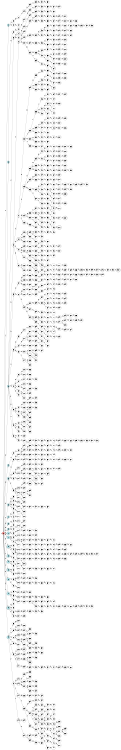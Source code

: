 digraph APTAALF {
__start0 [style = invis, shape = none, label = "", width = 0, height = 0];

rankdir=LR;
size="8,5";

s0 [style="filled", color="black", fillcolor="#ff817b" shape="circle", label="q0"];
s1 [style="filled", color="black", fillcolor="powderblue" shape="circle", label="q1"];
s2 [style="filled", color="black", fillcolor="powderblue" shape="circle", label="q2"];
s3 [style="filled", color="black", fillcolor="powderblue" shape="circle", label="q3"];
s4 [style="filled", color="black", fillcolor="powderblue" shape="circle", label="q4"];
s5 [style="filled", color="black", fillcolor="powderblue" shape="circle", label="q5"];
s6 [style="filled", color="black", fillcolor="powderblue" shape="circle", label="q6"];
s7 [style="filled", color="black", fillcolor="powderblue" shape="circle", label="q7"];
s8 [style="filled", color="black", fillcolor="powderblue" shape="circle", label="q8"];
s9 [style="filled", color="black", fillcolor="powderblue" shape="circle", label="q9"];
s10 [style="filled", color="black", fillcolor="powderblue" shape="circle", label="q10"];
s11 [style="filled", color="black", fillcolor="powderblue" shape="circle", label="q11"];
s12 [style="rounded,filled", color="black", fillcolor="powderblue" shape="doublecircle", label="q12"];
s13 [style="filled", color="black", fillcolor="powderblue" shape="circle", label="q13"];
s14 [style="filled", color="black", fillcolor="powderblue" shape="circle", label="q14"];
s15 [style="filled", color="black", fillcolor="powderblue" shape="circle", label="q15"];
s16 [style="filled", color="black", fillcolor="powderblue" shape="circle", label="q16"];
s17 [style="filled", color="black", fillcolor="powderblue" shape="circle", label="q17"];
s18 [style="rounded,filled", color="black", fillcolor="powderblue" shape="doublecircle", label="q18"];
s19 [style="filled", color="black", fillcolor="powderblue" shape="circle", label="q19"];
s20 [style="filled", color="black", fillcolor="white" shape="circle", label="q20"];
s21 [style="filled", color="black", fillcolor="white" shape="circle", label="q21"];
s22 [style="filled", color="black", fillcolor="white" shape="circle", label="q22"];
s23 [style="filled", color="black", fillcolor="white" shape="circle", label="q23"];
s24 [style="filled", color="black", fillcolor="white" shape="circle", label="q24"];
s25 [style="filled", color="black", fillcolor="white" shape="circle", label="q25"];
s26 [style="filled", color="black", fillcolor="white" shape="circle", label="q26"];
s27 [style="filled", color="black", fillcolor="white" shape="circle", label="q27"];
s28 [style="filled", color="black", fillcolor="white" shape="circle", label="q28"];
s29 [style="filled", color="black", fillcolor="white" shape="circle", label="q29"];
s30 [style="filled", color="black", fillcolor="white" shape="circle", label="q30"];
s31 [style="filled", color="black", fillcolor="white" shape="circle", label="q31"];
s32 [style="filled", color="black", fillcolor="white" shape="circle", label="q32"];
s33 [style="filled", color="black", fillcolor="white" shape="circle", label="q33"];
s34 [style="filled", color="black", fillcolor="white" shape="circle", label="q34"];
s35 [style="filled", color="black", fillcolor="white" shape="circle", label="q35"];
s36 [style="filled", color="black", fillcolor="white" shape="circle", label="q36"];
s37 [style="filled", color="black", fillcolor="white" shape="circle", label="q37"];
s38 [style="filled", color="black", fillcolor="white" shape="circle", label="q38"];
s39 [style="filled", color="black", fillcolor="white" shape="circle", label="q39"];
s40 [style="filled", color="black", fillcolor="white" shape="circle", label="q40"];
s41 [style="filled", color="black", fillcolor="white" shape="circle", label="q41"];
s42 [style="filled", color="black", fillcolor="white" shape="circle", label="q42"];
s43 [style="filled", color="black", fillcolor="white" shape="circle", label="q43"];
s44 [style="filled", color="black", fillcolor="white" shape="circle", label="q44"];
s45 [style="filled", color="black", fillcolor="white" shape="circle", label="q45"];
s46 [style="filled", color="black", fillcolor="white" shape="circle", label="q46"];
s47 [style="filled", color="black", fillcolor="white" shape="circle", label="q47"];
s48 [style="filled", color="black", fillcolor="white" shape="circle", label="q48"];
s49 [style="filled", color="black", fillcolor="white" shape="circle", label="q49"];
s50 [style="filled", color="black", fillcolor="white" shape="circle", label="q50"];
s51 [style="filled", color="black", fillcolor="white" shape="circle", label="q51"];
s52 [style="filled", color="black", fillcolor="white" shape="circle", label="q52"];
s53 [style="filled", color="black", fillcolor="white" shape="circle", label="q53"];
s54 [style="filled", color="black", fillcolor="white" shape="circle", label="q54"];
s55 [style="filled", color="black", fillcolor="white" shape="circle", label="q55"];
s56 [style="filled", color="black", fillcolor="white" shape="circle", label="q56"];
s57 [style="filled", color="black", fillcolor="white" shape="circle", label="q57"];
s58 [style="filled", color="black", fillcolor="white" shape="circle", label="q58"];
s59 [style="filled", color="black", fillcolor="white" shape="circle", label="q59"];
s60 [style="filled", color="black", fillcolor="white" shape="circle", label="q60"];
s61 [style="filled", color="black", fillcolor="white" shape="circle", label="q61"];
s62 [style="filled", color="black", fillcolor="white" shape="circle", label="q62"];
s63 [style="filled", color="black", fillcolor="white" shape="circle", label="q63"];
s64 [style="filled", color="black", fillcolor="white" shape="circle", label="q64"];
s65 [style="filled", color="black", fillcolor="white" shape="circle", label="q65"];
s66 [style="filled", color="black", fillcolor="white" shape="circle", label="q66"];
s67 [style="filled", color="black", fillcolor="white" shape="circle", label="q67"];
s68 [style="filled", color="black", fillcolor="white" shape="circle", label="q68"];
s69 [style="filled", color="black", fillcolor="white" shape="circle", label="q69"];
s70 [style="filled", color="black", fillcolor="white" shape="circle", label="q70"];
s71 [style="filled", color="black", fillcolor="white" shape="circle", label="q71"];
s72 [style="filled", color="black", fillcolor="white" shape="circle", label="q72"];
s73 [style="filled", color="black", fillcolor="white" shape="circle", label="q73"];
s74 [style="rounded,filled", color="black", fillcolor="white" shape="doublecircle", label="q74"];
s75 [style="filled", color="black", fillcolor="white" shape="circle", label="q75"];
s76 [style="filled", color="black", fillcolor="white" shape="circle", label="q76"];
s77 [style="filled", color="black", fillcolor="white" shape="circle", label="q77"];
s78 [style="rounded,filled", color="black", fillcolor="white" shape="doublecircle", label="q78"];
s79 [style="filled", color="black", fillcolor="white" shape="circle", label="q79"];
s80 [style="filled", color="black", fillcolor="white" shape="circle", label="q80"];
s81 [style="filled", color="black", fillcolor="white" shape="circle", label="q81"];
s82 [style="filled", color="black", fillcolor="white" shape="circle", label="q82"];
s83 [style="filled", color="black", fillcolor="white" shape="circle", label="q83"];
s84 [style="filled", color="black", fillcolor="white" shape="circle", label="q84"];
s85 [style="filled", color="black", fillcolor="white" shape="circle", label="q85"];
s86 [style="filled", color="black", fillcolor="white" shape="circle", label="q86"];
s87 [style="filled", color="black", fillcolor="white" shape="circle", label="q87"];
s88 [style="filled", color="black", fillcolor="white" shape="circle", label="q88"];
s89 [style="filled", color="black", fillcolor="white" shape="circle", label="q89"];
s90 [style="filled", color="black", fillcolor="white" shape="circle", label="q90"];
s91 [style="filled", color="black", fillcolor="white" shape="circle", label="q91"];
s92 [style="filled", color="black", fillcolor="white" shape="circle", label="q92"];
s93 [style="filled", color="black", fillcolor="white" shape="circle", label="q93"];
s94 [style="filled", color="black", fillcolor="white" shape="circle", label="q94"];
s95 [style="filled", color="black", fillcolor="white" shape="circle", label="q95"];
s96 [style="filled", color="black", fillcolor="white" shape="circle", label="q96"];
s97 [style="filled", color="black", fillcolor="white" shape="circle", label="q97"];
s98 [style="filled", color="black", fillcolor="white" shape="circle", label="q98"];
s99 [style="filled", color="black", fillcolor="white" shape="circle", label="q99"];
s100 [style="filled", color="black", fillcolor="white" shape="circle", label="q100"];
s101 [style="filled", color="black", fillcolor="white" shape="circle", label="q101"];
s102 [style="filled", color="black", fillcolor="white" shape="circle", label="q102"];
s103 [style="filled", color="black", fillcolor="white" shape="circle", label="q103"];
s104 [style="filled", color="black", fillcolor="white" shape="circle", label="q104"];
s105 [style="filled", color="black", fillcolor="white" shape="circle", label="q105"];
s106 [style="filled", color="black", fillcolor="white" shape="circle", label="q106"];
s107 [style="filled", color="black", fillcolor="white" shape="circle", label="q107"];
s108 [style="filled", color="black", fillcolor="white" shape="circle", label="q108"];
s109 [style="filled", color="black", fillcolor="white" shape="circle", label="q109"];
s110 [style="filled", color="black", fillcolor="white" shape="circle", label="q110"];
s111 [style="filled", color="black", fillcolor="white" shape="circle", label="q111"];
s112 [style="filled", color="black", fillcolor="white" shape="circle", label="q112"];
s113 [style="filled", color="black", fillcolor="white" shape="circle", label="q113"];
s114 [style="filled", color="black", fillcolor="white" shape="circle", label="q114"];
s115 [style="filled", color="black", fillcolor="white" shape="circle", label="q115"];
s116 [style="filled", color="black", fillcolor="white" shape="circle", label="q116"];
s117 [style="filled", color="black", fillcolor="white" shape="circle", label="q117"];
s118 [style="filled", color="black", fillcolor="white" shape="circle", label="q118"];
s119 [style="filled", color="black", fillcolor="white" shape="circle", label="q119"];
s120 [style="filled", color="black", fillcolor="white" shape="circle", label="q120"];
s121 [style="filled", color="black", fillcolor="white" shape="circle", label="q121"];
s122 [style="filled", color="black", fillcolor="white" shape="circle", label="q122"];
s123 [style="filled", color="black", fillcolor="white" shape="circle", label="q123"];
s124 [style="filled", color="black", fillcolor="white" shape="circle", label="q124"];
s125 [style="filled", color="black", fillcolor="white" shape="circle", label="q125"];
s126 [style="filled", color="black", fillcolor="white" shape="circle", label="q126"];
s127 [style="filled", color="black", fillcolor="white" shape="circle", label="q127"];
s128 [style="filled", color="black", fillcolor="white" shape="circle", label="q128"];
s129 [style="filled", color="black", fillcolor="white" shape="circle", label="q129"];
s130 [style="filled", color="black", fillcolor="white" shape="circle", label="q130"];
s131 [style="filled", color="black", fillcolor="white" shape="circle", label="q131"];
s132 [style="filled", color="black", fillcolor="white" shape="circle", label="q132"];
s133 [style="filled", color="black", fillcolor="white" shape="circle", label="q133"];
s134 [style="filled", color="black", fillcolor="white" shape="circle", label="q134"];
s135 [style="filled", color="black", fillcolor="white" shape="circle", label="q135"];
s136 [style="filled", color="black", fillcolor="white" shape="circle", label="q136"];
s137 [style="filled", color="black", fillcolor="white" shape="circle", label="q137"];
s138 [style="filled", color="black", fillcolor="white" shape="circle", label="q138"];
s139 [style="filled", color="black", fillcolor="white" shape="circle", label="q139"];
s140 [style="filled", color="black", fillcolor="white" shape="circle", label="q140"];
s141 [style="filled", color="black", fillcolor="white" shape="circle", label="q141"];
s142 [style="filled", color="black", fillcolor="white" shape="circle", label="q142"];
s143 [style="filled", color="black", fillcolor="white" shape="circle", label="q143"];
s144 [style="filled", color="black", fillcolor="white" shape="circle", label="q144"];
s145 [style="filled", color="black", fillcolor="white" shape="circle", label="q145"];
s146 [style="filled", color="black", fillcolor="white" shape="circle", label="q146"];
s147 [style="filled", color="black", fillcolor="white" shape="circle", label="q147"];
s148 [style="filled", color="black", fillcolor="white" shape="circle", label="q148"];
s149 [style="filled", color="black", fillcolor="white" shape="circle", label="q149"];
s150 [style="filled", color="black", fillcolor="white" shape="circle", label="q150"];
s151 [style="filled", color="black", fillcolor="white" shape="circle", label="q151"];
s152 [style="filled", color="black", fillcolor="white" shape="circle", label="q152"];
s153 [style="filled", color="black", fillcolor="white" shape="circle", label="q153"];
s154 [style="filled", color="black", fillcolor="white" shape="circle", label="q154"];
s155 [style="filled", color="black", fillcolor="white" shape="circle", label="q155"];
s156 [style="filled", color="black", fillcolor="white" shape="circle", label="q156"];
s157 [style="filled", color="black", fillcolor="white" shape="circle", label="q157"];
s158 [style="filled", color="black", fillcolor="white" shape="circle", label="q158"];
s159 [style="filled", color="black", fillcolor="white" shape="circle", label="q159"];
s160 [style="filled", color="black", fillcolor="white" shape="circle", label="q160"];
s161 [style="filled", color="black", fillcolor="white" shape="circle", label="q161"];
s162 [style="filled", color="black", fillcolor="white" shape="circle", label="q162"];
s163 [style="filled", color="black", fillcolor="white" shape="circle", label="q163"];
s164 [style="filled", color="black", fillcolor="white" shape="circle", label="q164"];
s165 [style="filled", color="black", fillcolor="white" shape="circle", label="q165"];
s166 [style="filled", color="black", fillcolor="white" shape="circle", label="q166"];
s167 [style="filled", color="black", fillcolor="white" shape="circle", label="q167"];
s168 [style="filled", color="black", fillcolor="white" shape="circle", label="q168"];
s169 [style="filled", color="black", fillcolor="white" shape="circle", label="q169"];
s170 [style="filled", color="black", fillcolor="white" shape="circle", label="q170"];
s171 [style="filled", color="black", fillcolor="white" shape="circle", label="q171"];
s172 [style="filled", color="black", fillcolor="white" shape="circle", label="q172"];
s173 [style="filled", color="black", fillcolor="white" shape="circle", label="q173"];
s174 [style="filled", color="black", fillcolor="white" shape="circle", label="q174"];
s175 [style="filled", color="black", fillcolor="white" shape="circle", label="q175"];
s176 [style="filled", color="black", fillcolor="white" shape="circle", label="q176"];
s177 [style="filled", color="black", fillcolor="white" shape="circle", label="q177"];
s178 [style="filled", color="black", fillcolor="white" shape="circle", label="q178"];
s179 [style="filled", color="black", fillcolor="white" shape="circle", label="q179"];
s180 [style="filled", color="black", fillcolor="white" shape="circle", label="q180"];
s181 [style="filled", color="black", fillcolor="white" shape="circle", label="q181"];
s182 [style="filled", color="black", fillcolor="white" shape="circle", label="q182"];
s183 [style="filled", color="black", fillcolor="white" shape="circle", label="q183"];
s184 [style="filled", color="black", fillcolor="white" shape="circle", label="q184"];
s185 [style="filled", color="black", fillcolor="white" shape="circle", label="q185"];
s186 [style="filled", color="black", fillcolor="white" shape="circle", label="q186"];
s187 [style="filled", color="black", fillcolor="white" shape="circle", label="q187"];
s188 [style="filled", color="black", fillcolor="white" shape="circle", label="q188"];
s189 [style="filled", color="black", fillcolor="white" shape="circle", label="q189"];
s190 [style="filled", color="black", fillcolor="white" shape="circle", label="q190"];
s191 [style="filled", color="black", fillcolor="white" shape="circle", label="q191"];
s192 [style="filled", color="black", fillcolor="white" shape="circle", label="q192"];
s193 [style="filled", color="black", fillcolor="white" shape="circle", label="q193"];
s194 [style="filled", color="black", fillcolor="white" shape="circle", label="q194"];
s195 [style="filled", color="black", fillcolor="white" shape="circle", label="q195"];
s196 [style="filled", color="black", fillcolor="white" shape="circle", label="q196"];
s197 [style="filled", color="black", fillcolor="white" shape="circle", label="q197"];
s198 [style="filled", color="black", fillcolor="white" shape="circle", label="q198"];
s199 [style="filled", color="black", fillcolor="white" shape="circle", label="q199"];
s200 [style="filled", color="black", fillcolor="white" shape="circle", label="q200"];
s201 [style="filled", color="black", fillcolor="white" shape="circle", label="q201"];
s202 [style="filled", color="black", fillcolor="white" shape="circle", label="q202"];
s203 [style="filled", color="black", fillcolor="white" shape="circle", label="q203"];
s204 [style="filled", color="black", fillcolor="white" shape="circle", label="q204"];
s205 [style="filled", color="black", fillcolor="white" shape="circle", label="q205"];
s206 [style="filled", color="black", fillcolor="white" shape="circle", label="q206"];
s207 [style="filled", color="black", fillcolor="white" shape="circle", label="q207"];
s208 [style="filled", color="black", fillcolor="white" shape="circle", label="q208"];
s209 [style="filled", color="black", fillcolor="white" shape="circle", label="q209"];
s210 [style="filled", color="black", fillcolor="white" shape="circle", label="q210"];
s211 [style="filled", color="black", fillcolor="white" shape="circle", label="q211"];
s212 [style="filled", color="black", fillcolor="white" shape="circle", label="q212"];
s213 [style="filled", color="black", fillcolor="white" shape="circle", label="q213"];
s214 [style="filled", color="black", fillcolor="white" shape="circle", label="q214"];
s215 [style="filled", color="black", fillcolor="white" shape="circle", label="q215"];
s216 [style="rounded,filled", color="black", fillcolor="white" shape="doublecircle", label="q216"];
s217 [style="filled", color="black", fillcolor="white" shape="circle", label="q217"];
s218 [style="filled", color="black", fillcolor="white" shape="circle", label="q218"];
s219 [style="filled", color="black", fillcolor="white" shape="circle", label="q219"];
s220 [style="filled", color="black", fillcolor="white" shape="circle", label="q220"];
s221 [style="filled", color="black", fillcolor="white" shape="circle", label="q221"];
s222 [style="filled", color="black", fillcolor="white" shape="circle", label="q222"];
s223 [style="filled", color="black", fillcolor="white" shape="circle", label="q223"];
s224 [style="filled", color="black", fillcolor="white" shape="circle", label="q224"];
s225 [style="filled", color="black", fillcolor="white" shape="circle", label="q225"];
s226 [style="filled", color="black", fillcolor="white" shape="circle", label="q226"];
s227 [style="filled", color="black", fillcolor="white" shape="circle", label="q227"];
s228 [style="filled", color="black", fillcolor="white" shape="circle", label="q228"];
s229 [style="filled", color="black", fillcolor="white" shape="circle", label="q229"];
s230 [style="filled", color="black", fillcolor="white" shape="circle", label="q230"];
s231 [style="rounded,filled", color="black", fillcolor="white" shape="doublecircle", label="q231"];
s232 [style="filled", color="black", fillcolor="white" shape="circle", label="q232"];
s233 [style="filled", color="black", fillcolor="white" shape="circle", label="q233"];
s234 [style="filled", color="black", fillcolor="white" shape="circle", label="q234"];
s235 [style="filled", color="black", fillcolor="white" shape="circle", label="q235"];
s236 [style="filled", color="black", fillcolor="white" shape="circle", label="q236"];
s237 [style="filled", color="black", fillcolor="white" shape="circle", label="q237"];
s238 [style="filled", color="black", fillcolor="white" shape="circle", label="q238"];
s239 [style="filled", color="black", fillcolor="white" shape="circle", label="q239"];
s240 [style="filled", color="black", fillcolor="white" shape="circle", label="q240"];
s241 [style="filled", color="black", fillcolor="white" shape="circle", label="q241"];
s242 [style="filled", color="black", fillcolor="white" shape="circle", label="q242"];
s243 [style="filled", color="black", fillcolor="white" shape="circle", label="q243"];
s244 [style="filled", color="black", fillcolor="white" shape="circle", label="q244"];
s245 [style="filled", color="black", fillcolor="white" shape="circle", label="q245"];
s246 [style="filled", color="black", fillcolor="white" shape="circle", label="q246"];
s247 [style="filled", color="black", fillcolor="white" shape="circle", label="q247"];
s248 [style="filled", color="black", fillcolor="white" shape="circle", label="q248"];
s249 [style="filled", color="black", fillcolor="white" shape="circle", label="q249"];
s250 [style="filled", color="black", fillcolor="white" shape="circle", label="q250"];
s251 [style="filled", color="black", fillcolor="white" shape="circle", label="q251"];
s252 [style="filled", color="black", fillcolor="white" shape="circle", label="q252"];
s253 [style="filled", color="black", fillcolor="white" shape="circle", label="q253"];
s254 [style="filled", color="black", fillcolor="white" shape="circle", label="q254"];
s255 [style="filled", color="black", fillcolor="white" shape="circle", label="q255"];
s256 [style="filled", color="black", fillcolor="white" shape="circle", label="q256"];
s257 [style="filled", color="black", fillcolor="white" shape="circle", label="q257"];
s258 [style="filled", color="black", fillcolor="white" shape="circle", label="q258"];
s259 [style="filled", color="black", fillcolor="white" shape="circle", label="q259"];
s260 [style="filled", color="black", fillcolor="white" shape="circle", label="q260"];
s261 [style="filled", color="black", fillcolor="white" shape="circle", label="q261"];
s262 [style="filled", color="black", fillcolor="white" shape="circle", label="q262"];
s263 [style="filled", color="black", fillcolor="white" shape="circle", label="q263"];
s264 [style="filled", color="black", fillcolor="white" shape="circle", label="q264"];
s265 [style="filled", color="black", fillcolor="white" shape="circle", label="q265"];
s266 [style="filled", color="black", fillcolor="white" shape="circle", label="q266"];
s267 [style="filled", color="black", fillcolor="white" shape="circle", label="q267"];
s268 [style="filled", color="black", fillcolor="white" shape="circle", label="q268"];
s269 [style="filled", color="black", fillcolor="white" shape="circle", label="q269"];
s270 [style="filled", color="black", fillcolor="white" shape="circle", label="q270"];
s271 [style="filled", color="black", fillcolor="white" shape="circle", label="q271"];
s272 [style="filled", color="black", fillcolor="white" shape="circle", label="q272"];
s273 [style="filled", color="black", fillcolor="white" shape="circle", label="q273"];
s274 [style="filled", color="black", fillcolor="white" shape="circle", label="q274"];
s275 [style="filled", color="black", fillcolor="white" shape="circle", label="q275"];
s276 [style="filled", color="black", fillcolor="white" shape="circle", label="q276"];
s277 [style="filled", color="black", fillcolor="white" shape="circle", label="q277"];
s278 [style="filled", color="black", fillcolor="white" shape="circle", label="q278"];
s279 [style="filled", color="black", fillcolor="white" shape="circle", label="q279"];
s280 [style="filled", color="black", fillcolor="white" shape="circle", label="q280"];
s281 [style="filled", color="black", fillcolor="white" shape="circle", label="q281"];
s282 [style="rounded,filled", color="black", fillcolor="white" shape="doublecircle", label="q282"];
s283 [style="filled", color="black", fillcolor="white" shape="circle", label="q283"];
s284 [style="filled", color="black", fillcolor="white" shape="circle", label="q284"];
s285 [style="filled", color="black", fillcolor="white" shape="circle", label="q285"];
s286 [style="filled", color="black", fillcolor="white" shape="circle", label="q286"];
s287 [style="filled", color="black", fillcolor="white" shape="circle", label="q287"];
s288 [style="filled", color="black", fillcolor="white" shape="circle", label="q288"];
s289 [style="filled", color="black", fillcolor="white" shape="circle", label="q289"];
s290 [style="filled", color="black", fillcolor="white" shape="circle", label="q290"];
s291 [style="filled", color="black", fillcolor="white" shape="circle", label="q291"];
s292 [style="filled", color="black", fillcolor="white" shape="circle", label="q292"];
s293 [style="rounded,filled", color="black", fillcolor="white" shape="doublecircle", label="q293"];
s294 [style="filled", color="black", fillcolor="white" shape="circle", label="q294"];
s295 [style="filled", color="black", fillcolor="white" shape="circle", label="q295"];
s296 [style="filled", color="black", fillcolor="white" shape="circle", label="q296"];
s297 [style="filled", color="black", fillcolor="white" shape="circle", label="q297"];
s298 [style="filled", color="black", fillcolor="white" shape="circle", label="q298"];
s299 [style="filled", color="black", fillcolor="white" shape="circle", label="q299"];
s300 [style="filled", color="black", fillcolor="white" shape="circle", label="q300"];
s301 [style="filled", color="black", fillcolor="white" shape="circle", label="q301"];
s302 [style="filled", color="black", fillcolor="white" shape="circle", label="q302"];
s303 [style="filled", color="black", fillcolor="white" shape="circle", label="q303"];
s304 [style="filled", color="black", fillcolor="white" shape="circle", label="q304"];
s305 [style="filled", color="black", fillcolor="white" shape="circle", label="q305"];
s306 [style="filled", color="black", fillcolor="white" shape="circle", label="q306"];
s307 [style="filled", color="black", fillcolor="white" shape="circle", label="q307"];
s308 [style="rounded,filled", color="black", fillcolor="white" shape="doublecircle", label="q308"];
s309 [style="filled", color="black", fillcolor="white" shape="circle", label="q309"];
s310 [style="filled", color="black", fillcolor="white" shape="circle", label="q310"];
s311 [style="filled", color="black", fillcolor="white" shape="circle", label="q311"];
s312 [style="filled", color="black", fillcolor="white" shape="circle", label="q312"];
s313 [style="filled", color="black", fillcolor="white" shape="circle", label="q313"];
s314 [style="filled", color="black", fillcolor="white" shape="circle", label="q314"];
s315 [style="filled", color="black", fillcolor="white" shape="circle", label="q315"];
s316 [style="filled", color="black", fillcolor="white" shape="circle", label="q316"];
s317 [style="filled", color="black", fillcolor="white" shape="circle", label="q317"];
s318 [style="filled", color="black", fillcolor="white" shape="circle", label="q318"];
s319 [style="filled", color="black", fillcolor="white" shape="circle", label="q319"];
s320 [style="filled", color="black", fillcolor="white" shape="circle", label="q320"];
s321 [style="filled", color="black", fillcolor="white" shape="circle", label="q321"];
s322 [style="filled", color="black", fillcolor="white" shape="circle", label="q322"];
s323 [style="filled", color="black", fillcolor="white" shape="circle", label="q323"];
s324 [style="filled", color="black", fillcolor="white" shape="circle", label="q324"];
s325 [style="filled", color="black", fillcolor="white" shape="circle", label="q325"];
s326 [style="filled", color="black", fillcolor="white" shape="circle", label="q326"];
s327 [style="filled", color="black", fillcolor="white" shape="circle", label="q327"];
s328 [style="filled", color="black", fillcolor="white" shape="circle", label="q328"];
s329 [style="filled", color="black", fillcolor="white" shape="circle", label="q329"];
s330 [style="filled", color="black", fillcolor="white" shape="circle", label="q330"];
s331 [style="filled", color="black", fillcolor="white" shape="circle", label="q331"];
s332 [style="filled", color="black", fillcolor="white" shape="circle", label="q332"];
s333 [style="rounded,filled", color="black", fillcolor="white" shape="doublecircle", label="q333"];
s334 [style="filled", color="black", fillcolor="white" shape="circle", label="q334"];
s335 [style="filled", color="black", fillcolor="white" shape="circle", label="q335"];
s336 [style="filled", color="black", fillcolor="white" shape="circle", label="q336"];
s337 [style="filled", color="black", fillcolor="white" shape="circle", label="q337"];
s338 [style="filled", color="black", fillcolor="white" shape="circle", label="q338"];
s339 [style="filled", color="black", fillcolor="white" shape="circle", label="q339"];
s340 [style="filled", color="black", fillcolor="white" shape="circle", label="q340"];
s341 [style="filled", color="black", fillcolor="white" shape="circle", label="q341"];
s342 [style="filled", color="black", fillcolor="white" shape="circle", label="q342"];
s343 [style="filled", color="black", fillcolor="white" shape="circle", label="q343"];
s344 [style="filled", color="black", fillcolor="white" shape="circle", label="q344"];
s345 [style="filled", color="black", fillcolor="white" shape="circle", label="q345"];
s346 [style="filled", color="black", fillcolor="white" shape="circle", label="q346"];
s347 [style="filled", color="black", fillcolor="white" shape="circle", label="q347"];
s348 [style="filled", color="black", fillcolor="white" shape="circle", label="q348"];
s349 [style="filled", color="black", fillcolor="white" shape="circle", label="q349"];
s350 [style="filled", color="black", fillcolor="white" shape="circle", label="q350"];
s351 [style="filled", color="black", fillcolor="white" shape="circle", label="q351"];
s352 [style="filled", color="black", fillcolor="white" shape="circle", label="q352"];
s353 [style="filled", color="black", fillcolor="white" shape="circle", label="q353"];
s354 [style="filled", color="black", fillcolor="white" shape="circle", label="q354"];
s355 [style="filled", color="black", fillcolor="white" shape="circle", label="q355"];
s356 [style="filled", color="black", fillcolor="white" shape="circle", label="q356"];
s357 [style="filled", color="black", fillcolor="white" shape="circle", label="q357"];
s358 [style="filled", color="black", fillcolor="white" shape="circle", label="q358"];
s359 [style="filled", color="black", fillcolor="white" shape="circle", label="q359"];
s360 [style="filled", color="black", fillcolor="white" shape="circle", label="q360"];
s361 [style="filled", color="black", fillcolor="white" shape="circle", label="q361"];
s362 [style="filled", color="black", fillcolor="white" shape="circle", label="q362"];
s363 [style="filled", color="black", fillcolor="white" shape="circle", label="q363"];
s364 [style="filled", color="black", fillcolor="white" shape="circle", label="q364"];
s365 [style="filled", color="black", fillcolor="white" shape="circle", label="q365"];
s366 [style="filled", color="black", fillcolor="white" shape="circle", label="q366"];
s367 [style="filled", color="black", fillcolor="white" shape="circle", label="q367"];
s368 [style="filled", color="black", fillcolor="white" shape="circle", label="q368"];
s369 [style="filled", color="black", fillcolor="white" shape="circle", label="q369"];
s370 [style="filled", color="black", fillcolor="white" shape="circle", label="q370"];
s371 [style="filled", color="black", fillcolor="white" shape="circle", label="q371"];
s372 [style="filled", color="black", fillcolor="white" shape="circle", label="q372"];
s373 [style="filled", color="black", fillcolor="white" shape="circle", label="q373"];
s374 [style="filled", color="black", fillcolor="white" shape="circle", label="q374"];
s375 [style="filled", color="black", fillcolor="white" shape="circle", label="q375"];
s376 [style="filled", color="black", fillcolor="white" shape="circle", label="q376"];
s377 [style="filled", color="black", fillcolor="white" shape="circle", label="q377"];
s378 [style="filled", color="black", fillcolor="white" shape="circle", label="q378"];
s379 [style="filled", color="black", fillcolor="white" shape="circle", label="q379"];
s380 [style="filled", color="black", fillcolor="white" shape="circle", label="q380"];
s381 [style="filled", color="black", fillcolor="white" shape="circle", label="q381"];
s382 [style="filled", color="black", fillcolor="white" shape="circle", label="q382"];
s383 [style="rounded,filled", color="black", fillcolor="white" shape="doublecircle", label="q383"];
s384 [style="rounded,filled", color="black", fillcolor="white" shape="doublecircle", label="q384"];
s385 [style="filled", color="black", fillcolor="white" shape="circle", label="q385"];
s386 [style="filled", color="black", fillcolor="white" shape="circle", label="q386"];
s387 [style="filled", color="black", fillcolor="white" shape="circle", label="q387"];
s388 [style="filled", color="black", fillcolor="white" shape="circle", label="q388"];
s389 [style="filled", color="black", fillcolor="white" shape="circle", label="q389"];
s390 [style="filled", color="black", fillcolor="white" shape="circle", label="q390"];
s391 [style="filled", color="black", fillcolor="white" shape="circle", label="q391"];
s392 [style="filled", color="black", fillcolor="white" shape="circle", label="q392"];
s393 [style="filled", color="black", fillcolor="white" shape="circle", label="q393"];
s394 [style="filled", color="black", fillcolor="white" shape="circle", label="q394"];
s395 [style="filled", color="black", fillcolor="white" shape="circle", label="q395"];
s396 [style="filled", color="black", fillcolor="white" shape="circle", label="q396"];
s397 [style="filled", color="black", fillcolor="white" shape="circle", label="q397"];
s398 [style="filled", color="black", fillcolor="white" shape="circle", label="q398"];
s399 [style="filled", color="black", fillcolor="white" shape="circle", label="q399"];
s400 [style="rounded,filled", color="black", fillcolor="white" shape="doublecircle", label="q400"];
s401 [style="filled", color="black", fillcolor="white" shape="circle", label="q401"];
s402 [style="filled", color="black", fillcolor="white" shape="circle", label="q402"];
s403 [style="filled", color="black", fillcolor="white" shape="circle", label="q403"];
s404 [style="filled", color="black", fillcolor="white" shape="circle", label="q404"];
s405 [style="filled", color="black", fillcolor="white" shape="circle", label="q405"];
s406 [style="filled", color="black", fillcolor="white" shape="circle", label="q406"];
s407 [style="filled", color="black", fillcolor="white" shape="circle", label="q407"];
s408 [style="filled", color="black", fillcolor="white" shape="circle", label="q408"];
s409 [style="filled", color="black", fillcolor="white" shape="circle", label="q409"];
s410 [style="filled", color="black", fillcolor="white" shape="circle", label="q410"];
s411 [style="filled", color="black", fillcolor="white" shape="circle", label="q411"];
s412 [style="filled", color="black", fillcolor="white" shape="circle", label="q412"];
s413 [style="filled", color="black", fillcolor="white" shape="circle", label="q413"];
s414 [style="filled", color="black", fillcolor="white" shape="circle", label="q414"];
s415 [style="rounded,filled", color="black", fillcolor="white" shape="doublecircle", label="q415"];
s416 [style="filled", color="black", fillcolor="white" shape="circle", label="q416"];
s417 [style="filled", color="black", fillcolor="white" shape="circle", label="q417"];
s418 [style="filled", color="black", fillcolor="white" shape="circle", label="q418"];
s419 [style="filled", color="black", fillcolor="white" shape="circle", label="q419"];
s420 [style="filled", color="black", fillcolor="white" shape="circle", label="q420"];
s421 [style="filled", color="black", fillcolor="white" shape="circle", label="q421"];
s422 [style="filled", color="black", fillcolor="white" shape="circle", label="q422"];
s423 [style="filled", color="black", fillcolor="white" shape="circle", label="q423"];
s424 [style="filled", color="black", fillcolor="white" shape="circle", label="q424"];
s425 [style="filled", color="black", fillcolor="white" shape="circle", label="q425"];
s426 [style="filled", color="black", fillcolor="white" shape="circle", label="q426"];
s427 [style="filled", color="black", fillcolor="white" shape="circle", label="q427"];
s428 [style="filled", color="black", fillcolor="white" shape="circle", label="q428"];
s429 [style="filled", color="black", fillcolor="white" shape="circle", label="q429"];
s430 [style="filled", color="black", fillcolor="white" shape="circle", label="q430"];
s431 [style="filled", color="black", fillcolor="white" shape="circle", label="q431"];
s432 [style="filled", color="black", fillcolor="white" shape="circle", label="q432"];
s433 [style="filled", color="black", fillcolor="white" shape="circle", label="q433"];
s434 [style="filled", color="black", fillcolor="white" shape="circle", label="q434"];
s435 [style="filled", color="black", fillcolor="white" shape="circle", label="q435"];
s436 [style="filled", color="black", fillcolor="white" shape="circle", label="q436"];
s437 [style="filled", color="black", fillcolor="white" shape="circle", label="q437"];
s438 [style="filled", color="black", fillcolor="white" shape="circle", label="q438"];
s439 [style="filled", color="black", fillcolor="white" shape="circle", label="q439"];
s440 [style="filled", color="black", fillcolor="white" shape="circle", label="q440"];
s441 [style="filled", color="black", fillcolor="white" shape="circle", label="q441"];
s442 [style="filled", color="black", fillcolor="white" shape="circle", label="q442"];
s443 [style="filled", color="black", fillcolor="white" shape="circle", label="q443"];
s444 [style="filled", color="black", fillcolor="white" shape="circle", label="q444"];
s445 [style="filled", color="black", fillcolor="white" shape="circle", label="q445"];
s446 [style="filled", color="black", fillcolor="white" shape="circle", label="q446"];
s447 [style="filled", color="black", fillcolor="white" shape="circle", label="q447"];
s448 [style="filled", color="black", fillcolor="white" shape="circle", label="q448"];
s449 [style="filled", color="black", fillcolor="white" shape="circle", label="q449"];
s450 [style="filled", color="black", fillcolor="white" shape="circle", label="q450"];
s451 [style="filled", color="black", fillcolor="white" shape="circle", label="q451"];
s452 [style="filled", color="black", fillcolor="white" shape="circle", label="q452"];
s453 [style="filled", color="black", fillcolor="white" shape="circle", label="q453"];
s454 [style="filled", color="black", fillcolor="white" shape="circle", label="q454"];
s455 [style="filled", color="black", fillcolor="white" shape="circle", label="q455"];
s456 [style="filled", color="black", fillcolor="white" shape="circle", label="q456"];
s457 [style="filled", color="black", fillcolor="white" shape="circle", label="q457"];
s458 [style="filled", color="black", fillcolor="white" shape="circle", label="q458"];
s459 [style="filled", color="black", fillcolor="white" shape="circle", label="q459"];
s460 [style="filled", color="black", fillcolor="white" shape="circle", label="q460"];
s461 [style="filled", color="black", fillcolor="white" shape="circle", label="q461"];
s462 [style="filled", color="black", fillcolor="white" shape="circle", label="q462"];
s463 [style="filled", color="black", fillcolor="white" shape="circle", label="q463"];
s464 [style="filled", color="black", fillcolor="white" shape="circle", label="q464"];
s465 [style="filled", color="black", fillcolor="white" shape="circle", label="q465"];
s466 [style="filled", color="black", fillcolor="white" shape="circle", label="q466"];
s467 [style="filled", color="black", fillcolor="white" shape="circle", label="q467"];
s468 [style="filled", color="black", fillcolor="white" shape="circle", label="q468"];
s469 [style="filled", color="black", fillcolor="white" shape="circle", label="q469"];
s470 [style="filled", color="black", fillcolor="white" shape="circle", label="q470"];
s471 [style="filled", color="black", fillcolor="white" shape="circle", label="q471"];
s472 [style="filled", color="black", fillcolor="white" shape="circle", label="q472"];
s473 [style="filled", color="black", fillcolor="white" shape="circle", label="q473"];
s474 [style="filled", color="black", fillcolor="white" shape="circle", label="q474"];
s475 [style="filled", color="black", fillcolor="white" shape="circle", label="q475"];
s476 [style="filled", color="black", fillcolor="white" shape="circle", label="q476"];
s477 [style="filled", color="black", fillcolor="white" shape="circle", label="q477"];
s478 [style="filled", color="black", fillcolor="white" shape="circle", label="q478"];
s479 [style="filled", color="black", fillcolor="white" shape="circle", label="q479"];
s480 [style="filled", color="black", fillcolor="white" shape="circle", label="q480"];
s481 [style="filled", color="black", fillcolor="white" shape="circle", label="q481"];
s482 [style="filled", color="black", fillcolor="white" shape="circle", label="q482"];
s483 [style="filled", color="black", fillcolor="white" shape="circle", label="q483"];
s484 [style="filled", color="black", fillcolor="white" shape="circle", label="q484"];
s485 [style="filled", color="black", fillcolor="white" shape="circle", label="q485"];
s486 [style="filled", color="black", fillcolor="white" shape="circle", label="q486"];
s487 [style="filled", color="black", fillcolor="white" shape="circle", label="q487"];
s488 [style="filled", color="black", fillcolor="white" shape="circle", label="q488"];
s489 [style="filled", color="black", fillcolor="white" shape="circle", label="q489"];
s490 [style="filled", color="black", fillcolor="white" shape="circle", label="q490"];
s491 [style="filled", color="black", fillcolor="white" shape="circle", label="q491"];
s492 [style="filled", color="black", fillcolor="white" shape="circle", label="q492"];
s493 [style="filled", color="black", fillcolor="white" shape="circle", label="q493"];
s494 [style="filled", color="black", fillcolor="white" shape="circle", label="q494"];
s495 [style="filled", color="black", fillcolor="white" shape="circle", label="q495"];
s496 [style="filled", color="black", fillcolor="white" shape="circle", label="q496"];
s497 [style="filled", color="black", fillcolor="white" shape="circle", label="q497"];
s498 [style="rounded,filled", color="black", fillcolor="white" shape="doublecircle", label="q498"];
s499 [style="filled", color="black", fillcolor="white" shape="circle", label="q499"];
s500 [style="filled", color="black", fillcolor="white" shape="circle", label="q500"];
s501 [style="filled", color="black", fillcolor="white" shape="circle", label="q501"];
s502 [style="filled", color="black", fillcolor="white" shape="circle", label="q502"];
s503 [style="filled", color="black", fillcolor="white" shape="circle", label="q503"];
s504 [style="filled", color="black", fillcolor="white" shape="circle", label="q504"];
s505 [style="filled", color="black", fillcolor="white" shape="circle", label="q505"];
s506 [style="filled", color="black", fillcolor="white" shape="circle", label="q506"];
s507 [style="filled", color="black", fillcolor="white" shape="circle", label="q507"];
s508 [style="filled", color="black", fillcolor="white" shape="circle", label="q508"];
s509 [style="filled", color="black", fillcolor="white" shape="circle", label="q509"];
s510 [style="filled", color="black", fillcolor="white" shape="circle", label="q510"];
s511 [style="filled", color="black", fillcolor="white" shape="circle", label="q511"];
s512 [style="filled", color="black", fillcolor="white" shape="circle", label="q512"];
s513 [style="filled", color="black", fillcolor="white" shape="circle", label="q513"];
s514 [style="filled", color="black", fillcolor="white" shape="circle", label="q514"];
s515 [style="filled", color="black", fillcolor="white" shape="circle", label="q515"];
s516 [style="filled", color="black", fillcolor="white" shape="circle", label="q516"];
s517 [style="filled", color="black", fillcolor="white" shape="circle", label="q517"];
s518 [style="filled", color="black", fillcolor="white" shape="circle", label="q518"];
s519 [style="filled", color="black", fillcolor="white" shape="circle", label="q519"];
s520 [style="filled", color="black", fillcolor="white" shape="circle", label="q520"];
s521 [style="filled", color="black", fillcolor="white" shape="circle", label="q521"];
s522 [style="filled", color="black", fillcolor="white" shape="circle", label="q522"];
s523 [style="filled", color="black", fillcolor="white" shape="circle", label="q523"];
s524 [style="filled", color="black", fillcolor="white" shape="circle", label="q524"];
s525 [style="filled", color="black", fillcolor="white" shape="circle", label="q525"];
s526 [style="filled", color="black", fillcolor="white" shape="circle", label="q526"];
s527 [style="filled", color="black", fillcolor="white" shape="circle", label="q527"];
s528 [style="filled", color="black", fillcolor="white" shape="circle", label="q528"];
s529 [style="filled", color="black", fillcolor="white" shape="circle", label="q529"];
s530 [style="filled", color="black", fillcolor="white" shape="circle", label="q530"];
s531 [style="filled", color="black", fillcolor="white" shape="circle", label="q531"];
s532 [style="filled", color="black", fillcolor="white" shape="circle", label="q532"];
s533 [style="filled", color="black", fillcolor="white" shape="circle", label="q533"];
s534 [style="filled", color="black", fillcolor="white" shape="circle", label="q534"];
s535 [style="filled", color="black", fillcolor="white" shape="circle", label="q535"];
s536 [style="filled", color="black", fillcolor="white" shape="circle", label="q536"];
s537 [style="filled", color="black", fillcolor="white" shape="circle", label="q537"];
s538 [style="filled", color="black", fillcolor="white" shape="circle", label="q538"];
s539 [style="filled", color="black", fillcolor="white" shape="circle", label="q539"];
s540 [style="filled", color="black", fillcolor="white" shape="circle", label="q540"];
s541 [style="filled", color="black", fillcolor="white" shape="circle", label="q541"];
s542 [style="filled", color="black", fillcolor="white" shape="circle", label="q542"];
s543 [style="filled", color="black", fillcolor="white" shape="circle", label="q543"];
s544 [style="filled", color="black", fillcolor="white" shape="circle", label="q544"];
s545 [style="filled", color="black", fillcolor="white" shape="circle", label="q545"];
s546 [style="filled", color="black", fillcolor="white" shape="circle", label="q546"];
s547 [style="filled", color="black", fillcolor="white" shape="circle", label="q547"];
s548 [style="filled", color="black", fillcolor="white" shape="circle", label="q548"];
s549 [style="filled", color="black", fillcolor="white" shape="circle", label="q549"];
s550 [style="filled", color="black", fillcolor="white" shape="circle", label="q550"];
s551 [style="filled", color="black", fillcolor="white" shape="circle", label="q551"];
s552 [style="filled", color="black", fillcolor="white" shape="circle", label="q552"];
s553 [style="filled", color="black", fillcolor="white" shape="circle", label="q553"];
s554 [style="filled", color="black", fillcolor="white" shape="circle", label="q554"];
s555 [style="filled", color="black", fillcolor="white" shape="circle", label="q555"];
s556 [style="filled", color="black", fillcolor="white" shape="circle", label="q556"];
s557 [style="filled", color="black", fillcolor="white" shape="circle", label="q557"];
s558 [style="filled", color="black", fillcolor="white" shape="circle", label="q558"];
s559 [style="filled", color="black", fillcolor="white" shape="circle", label="q559"];
s560 [style="filled", color="black", fillcolor="white" shape="circle", label="q560"];
s561 [style="filled", color="black", fillcolor="white" shape="circle", label="q561"];
s562 [style="filled", color="black", fillcolor="white" shape="circle", label="q562"];
s563 [style="filled", color="black", fillcolor="white" shape="circle", label="q563"];
s564 [style="filled", color="black", fillcolor="white" shape="circle", label="q564"];
s565 [style="filled", color="black", fillcolor="white" shape="circle", label="q565"];
s566 [style="filled", color="black", fillcolor="white" shape="circle", label="q566"];
s567 [style="filled", color="black", fillcolor="white" shape="circle", label="q567"];
s568 [style="filled", color="black", fillcolor="white" shape="circle", label="q568"];
s569 [style="filled", color="black", fillcolor="white" shape="circle", label="q569"];
s570 [style="filled", color="black", fillcolor="white" shape="circle", label="q570"];
s571 [style="filled", color="black", fillcolor="white" shape="circle", label="q571"];
s572 [style="rounded,filled", color="black", fillcolor="white" shape="doublecircle", label="q572"];
s573 [style="filled", color="black", fillcolor="white" shape="circle", label="q573"];
s574 [style="filled", color="black", fillcolor="white" shape="circle", label="q574"];
s575 [style="filled", color="black", fillcolor="white" shape="circle", label="q575"];
s576 [style="filled", color="black", fillcolor="white" shape="circle", label="q576"];
s577 [style="filled", color="black", fillcolor="white" shape="circle", label="q577"];
s578 [style="filled", color="black", fillcolor="white" shape="circle", label="q578"];
s579 [style="filled", color="black", fillcolor="white" shape="circle", label="q579"];
s580 [style="filled", color="black", fillcolor="white" shape="circle", label="q580"];
s581 [style="filled", color="black", fillcolor="white" shape="circle", label="q581"];
s582 [style="filled", color="black", fillcolor="white" shape="circle", label="q582"];
s583 [style="filled", color="black", fillcolor="white" shape="circle", label="q583"];
s584 [style="filled", color="black", fillcolor="white" shape="circle", label="q584"];
s585 [style="filled", color="black", fillcolor="white" shape="circle", label="q585"];
s586 [style="filled", color="black", fillcolor="white" shape="circle", label="q586"];
s587 [style="filled", color="black", fillcolor="white" shape="circle", label="q587"];
s588 [style="filled", color="black", fillcolor="white" shape="circle", label="q588"];
s589 [style="filled", color="black", fillcolor="white" shape="circle", label="q589"];
s590 [style="filled", color="black", fillcolor="white" shape="circle", label="q590"];
s591 [style="filled", color="black", fillcolor="white" shape="circle", label="q591"];
s592 [style="filled", color="black", fillcolor="white" shape="circle", label="q592"];
s593 [style="filled", color="black", fillcolor="white" shape="circle", label="q593"];
s594 [style="filled", color="black", fillcolor="white" shape="circle", label="q594"];
s595 [style="filled", color="black", fillcolor="white" shape="circle", label="q595"];
s596 [style="filled", color="black", fillcolor="white" shape="circle", label="q596"];
s597 [style="filled", color="black", fillcolor="white" shape="circle", label="q597"];
s598 [style="filled", color="black", fillcolor="white" shape="circle", label="q598"];
s599 [style="filled", color="black", fillcolor="white" shape="circle", label="q599"];
s600 [style="filled", color="black", fillcolor="white" shape="circle", label="q600"];
s601 [style="filled", color="black", fillcolor="white" shape="circle", label="q601"];
s602 [style="filled", color="black", fillcolor="white" shape="circle", label="q602"];
s603 [style="filled", color="black", fillcolor="white" shape="circle", label="q603"];
s604 [style="filled", color="black", fillcolor="white" shape="circle", label="q604"];
s605 [style="filled", color="black", fillcolor="white" shape="circle", label="q605"];
s606 [style="filled", color="black", fillcolor="white" shape="circle", label="q606"];
s607 [style="filled", color="black", fillcolor="white" shape="circle", label="q607"];
s608 [style="filled", color="black", fillcolor="white" shape="circle", label="q608"];
s609 [style="filled", color="black", fillcolor="white" shape="circle", label="q609"];
s610 [style="filled", color="black", fillcolor="white" shape="circle", label="q610"];
s611 [style="filled", color="black", fillcolor="white" shape="circle", label="q611"];
s612 [style="filled", color="black", fillcolor="white" shape="circle", label="q612"];
s613 [style="filled", color="black", fillcolor="white" shape="circle", label="q613"];
s614 [style="filled", color="black", fillcolor="white" shape="circle", label="q614"];
s615 [style="filled", color="black", fillcolor="white" shape="circle", label="q615"];
s616 [style="filled", color="black", fillcolor="white" shape="circle", label="q616"];
s617 [style="filled", color="black", fillcolor="white" shape="circle", label="q617"];
s618 [style="filled", color="black", fillcolor="white" shape="circle", label="q618"];
s619 [style="filled", color="black", fillcolor="white" shape="circle", label="q619"];
s620 [style="filled", color="black", fillcolor="white" shape="circle", label="q620"];
s621 [style="filled", color="black", fillcolor="white" shape="circle", label="q621"];
s622 [style="filled", color="black", fillcolor="white" shape="circle", label="q622"];
s623 [style="filled", color="black", fillcolor="white" shape="circle", label="q623"];
s624 [style="filled", color="black", fillcolor="white" shape="circle", label="q624"];
s625 [style="filled", color="black", fillcolor="white" shape="circle", label="q625"];
s626 [style="filled", color="black", fillcolor="white" shape="circle", label="q626"];
s627 [style="filled", color="black", fillcolor="white" shape="circle", label="q627"];
s628 [style="filled", color="black", fillcolor="white" shape="circle", label="q628"];
s629 [style="rounded,filled", color="black", fillcolor="white" shape="doublecircle", label="q629"];
s630 [style="filled", color="black", fillcolor="white" shape="circle", label="q630"];
s631 [style="filled", color="black", fillcolor="white" shape="circle", label="q631"];
s632 [style="filled", color="black", fillcolor="white" shape="circle", label="q632"];
s633 [style="filled", color="black", fillcolor="white" shape="circle", label="q633"];
s634 [style="filled", color="black", fillcolor="white" shape="circle", label="q634"];
s635 [style="filled", color="black", fillcolor="white" shape="circle", label="q635"];
s636 [style="filled", color="black", fillcolor="white" shape="circle", label="q636"];
s637 [style="filled", color="black", fillcolor="white" shape="circle", label="q637"];
s638 [style="filled", color="black", fillcolor="white" shape="circle", label="q638"];
s639 [style="filled", color="black", fillcolor="white" shape="circle", label="q639"];
s640 [style="filled", color="black", fillcolor="white" shape="circle", label="q640"];
s641 [style="filled", color="black", fillcolor="white" shape="circle", label="q641"];
s642 [style="filled", color="black", fillcolor="white" shape="circle", label="q642"];
s643 [style="filled", color="black", fillcolor="white" shape="circle", label="q643"];
s644 [style="filled", color="black", fillcolor="white" shape="circle", label="q644"];
s645 [style="filled", color="black", fillcolor="white" shape="circle", label="q645"];
s646 [style="rounded,filled", color="black", fillcolor="white" shape="doublecircle", label="q646"];
s647 [style="filled", color="black", fillcolor="white" shape="circle", label="q647"];
s648 [style="filled", color="black", fillcolor="white" shape="circle", label="q648"];
s649 [style="filled", color="black", fillcolor="white" shape="circle", label="q649"];
s650 [style="filled", color="black", fillcolor="white" shape="circle", label="q650"];
s651 [style="filled", color="black", fillcolor="white" shape="circle", label="q651"];
s652 [style="filled", color="black", fillcolor="white" shape="circle", label="q652"];
s653 [style="filled", color="black", fillcolor="white" shape="circle", label="q653"];
s654 [style="filled", color="black", fillcolor="white" shape="circle", label="q654"];
s655 [style="filled", color="black", fillcolor="white" shape="circle", label="q655"];
s656 [style="filled", color="black", fillcolor="white" shape="circle", label="q656"];
s657 [style="filled", color="black", fillcolor="white" shape="circle", label="q657"];
s658 [style="filled", color="black", fillcolor="white" shape="circle", label="q658"];
s659 [style="filled", color="black", fillcolor="white" shape="circle", label="q659"];
s660 [style="filled", color="black", fillcolor="white" shape="circle", label="q660"];
s661 [style="filled", color="black", fillcolor="white" shape="circle", label="q661"];
s662 [style="filled", color="black", fillcolor="white" shape="circle", label="q662"];
s663 [style="filled", color="black", fillcolor="white" shape="circle", label="q663"];
s664 [style="rounded,filled", color="black", fillcolor="white" shape="doublecircle", label="q664"];
s665 [style="filled", color="black", fillcolor="white" shape="circle", label="q665"];
s666 [style="filled", color="black", fillcolor="white" shape="circle", label="q666"];
s667 [style="filled", color="black", fillcolor="white" shape="circle", label="q667"];
s668 [style="rounded,filled", color="black", fillcolor="white" shape="doublecircle", label="q668"];
s669 [style="filled", color="black", fillcolor="white" shape="circle", label="q669"];
s670 [style="filled", color="black", fillcolor="white" shape="circle", label="q670"];
s671 [style="filled", color="black", fillcolor="white" shape="circle", label="q671"];
s672 [style="filled", color="black", fillcolor="white" shape="circle", label="q672"];
s673 [style="filled", color="black", fillcolor="white" shape="circle", label="q673"];
s674 [style="filled", color="black", fillcolor="white" shape="circle", label="q674"];
s675 [style="filled", color="black", fillcolor="white" shape="circle", label="q675"];
s676 [style="rounded,filled", color="black", fillcolor="white" shape="doublecircle", label="q676"];
s677 [style="filled", color="black", fillcolor="white" shape="circle", label="q677"];
s678 [style="filled", color="black", fillcolor="white" shape="circle", label="q678"];
s679 [style="filled", color="black", fillcolor="white" shape="circle", label="q679"];
s680 [style="filled", color="black", fillcolor="white" shape="circle", label="q680"];
s681 [style="filled", color="black", fillcolor="white" shape="circle", label="q681"];
s682 [style="filled", color="black", fillcolor="white" shape="circle", label="q682"];
s683 [style="filled", color="black", fillcolor="white" shape="circle", label="q683"];
s684 [style="filled", color="black", fillcolor="white" shape="circle", label="q684"];
s685 [style="filled", color="black", fillcolor="white" shape="circle", label="q685"];
s686 [style="filled", color="black", fillcolor="white" shape="circle", label="q686"];
s687 [style="filled", color="black", fillcolor="white" shape="circle", label="q687"];
s688 [style="filled", color="black", fillcolor="white" shape="circle", label="q688"];
s689 [style="filled", color="black", fillcolor="white" shape="circle", label="q689"];
s690 [style="filled", color="black", fillcolor="white" shape="circle", label="q690"];
s691 [style="rounded,filled", color="black", fillcolor="white" shape="doublecircle", label="q691"];
s692 [style="filled", color="black", fillcolor="white" shape="circle", label="q692"];
s693 [style="filled", color="black", fillcolor="white" shape="circle", label="q693"];
s694 [style="filled", color="black", fillcolor="white" shape="circle", label="q694"];
s695 [style="filled", color="black", fillcolor="white" shape="circle", label="q695"];
s696 [style="filled", color="black", fillcolor="white" shape="circle", label="q696"];
s697 [style="filled", color="black", fillcolor="white" shape="circle", label="q697"];
s698 [style="filled", color="black", fillcolor="white" shape="circle", label="q698"];
s699 [style="filled", color="black", fillcolor="white" shape="circle", label="q699"];
s700 [style="filled", color="black", fillcolor="white" shape="circle", label="q700"];
s701 [style="filled", color="black", fillcolor="white" shape="circle", label="q701"];
s702 [style="filled", color="black", fillcolor="white" shape="circle", label="q702"];
s703 [style="filled", color="black", fillcolor="white" shape="circle", label="q703"];
s704 [style="filled", color="black", fillcolor="white" shape="circle", label="q704"];
s705 [style="filled", color="black", fillcolor="white" shape="circle", label="q705"];
s706 [style="filled", color="black", fillcolor="white" shape="circle", label="q706"];
s707 [style="filled", color="black", fillcolor="white" shape="circle", label="q707"];
s708 [style="filled", color="black", fillcolor="white" shape="circle", label="q708"];
s709 [style="filled", color="black", fillcolor="white" shape="circle", label="q709"];
s710 [style="filled", color="black", fillcolor="white" shape="circle", label="q710"];
s711 [style="filled", color="black", fillcolor="white" shape="circle", label="q711"];
s712 [style="filled", color="black", fillcolor="white" shape="circle", label="q712"];
s713 [style="filled", color="black", fillcolor="white" shape="circle", label="q713"];
s714 [style="rounded,filled", color="black", fillcolor="white" shape="doublecircle", label="q714"];
s715 [style="filled", color="black", fillcolor="white" shape="circle", label="q715"];
s716 [style="filled", color="black", fillcolor="white" shape="circle", label="q716"];
s717 [style="filled", color="black", fillcolor="white" shape="circle", label="q717"];
s718 [style="filled", color="black", fillcolor="white" shape="circle", label="q718"];
s719 [style="filled", color="black", fillcolor="white" shape="circle", label="q719"];
s720 [style="filled", color="black", fillcolor="white" shape="circle", label="q720"];
s721 [style="filled", color="black", fillcolor="white" shape="circle", label="q721"];
s722 [style="filled", color="black", fillcolor="white" shape="circle", label="q722"];
s723 [style="filled", color="black", fillcolor="white" shape="circle", label="q723"];
s724 [style="filled", color="black", fillcolor="white" shape="circle", label="q724"];
s725 [style="filled", color="black", fillcolor="white" shape="circle", label="q725"];
s726 [style="filled", color="black", fillcolor="white" shape="circle", label="q726"];
s727 [style="filled", color="black", fillcolor="white" shape="circle", label="q727"];
s728 [style="filled", color="black", fillcolor="white" shape="circle", label="q728"];
s729 [style="filled", color="black", fillcolor="white" shape="circle", label="q729"];
s730 [style="filled", color="black", fillcolor="white" shape="circle", label="q730"];
s731 [style="filled", color="black", fillcolor="white" shape="circle", label="q731"];
s732 [style="filled", color="black", fillcolor="white" shape="circle", label="q732"];
s733 [style="filled", color="black", fillcolor="white" shape="circle", label="q733"];
s734 [style="filled", color="black", fillcolor="white" shape="circle", label="q734"];
s735 [style="filled", color="black", fillcolor="white" shape="circle", label="q735"];
s736 [style="rounded,filled", color="black", fillcolor="white" shape="doublecircle", label="q736"];
s737 [style="filled", color="black", fillcolor="white" shape="circle", label="q737"];
s738 [style="filled", color="black", fillcolor="white" shape="circle", label="q738"];
s739 [style="filled", color="black", fillcolor="white" shape="circle", label="q739"];
s740 [style="filled", color="black", fillcolor="white" shape="circle", label="q740"];
s741 [style="filled", color="black", fillcolor="white" shape="circle", label="q741"];
s742 [style="filled", color="black", fillcolor="white" shape="circle", label="q742"];
s743 [style="filled", color="black", fillcolor="white" shape="circle", label="q743"];
s744 [style="filled", color="black", fillcolor="white" shape="circle", label="q744"];
s745 [style="filled", color="black", fillcolor="white" shape="circle", label="q745"];
s746 [style="filled", color="black", fillcolor="white" shape="circle", label="q746"];
s747 [style="filled", color="black", fillcolor="white" shape="circle", label="q747"];
s748 [style="filled", color="black", fillcolor="white" shape="circle", label="q748"];
s749 [style="filled", color="black", fillcolor="white" shape="circle", label="q749"];
s750 [style="filled", color="black", fillcolor="white" shape="circle", label="q750"];
s751 [style="filled", color="black", fillcolor="white" shape="circle", label="q751"];
s752 [style="filled", color="black", fillcolor="white" shape="circle", label="q752"];
s753 [style="filled", color="black", fillcolor="white" shape="circle", label="q753"];
s754 [style="filled", color="black", fillcolor="white" shape="circle", label="q754"];
s755 [style="filled", color="black", fillcolor="white" shape="circle", label="q755"];
s756 [style="filled", color="black", fillcolor="white" shape="circle", label="q756"];
s757 [style="filled", color="black", fillcolor="white" shape="circle", label="q757"];
s758 [style="filled", color="black", fillcolor="white" shape="circle", label="q758"];
s759 [style="filled", color="black", fillcolor="white" shape="circle", label="q759"];
s760 [style="filled", color="black", fillcolor="white" shape="circle", label="q760"];
s761 [style="filled", color="black", fillcolor="white" shape="circle", label="q761"];
s762 [style="filled", color="black", fillcolor="white" shape="circle", label="q762"];
s763 [style="filled", color="black", fillcolor="white" shape="circle", label="q763"];
s764 [style="filled", color="black", fillcolor="white" shape="circle", label="q764"];
s765 [style="filled", color="black", fillcolor="white" shape="circle", label="q765"];
s766 [style="filled", color="black", fillcolor="white" shape="circle", label="q766"];
s767 [style="filled", color="black", fillcolor="white" shape="circle", label="q767"];
s768 [style="filled", color="black", fillcolor="white" shape="circle", label="q768"];
s769 [style="filled", color="black", fillcolor="white" shape="circle", label="q769"];
s770 [style="filled", color="black", fillcolor="white" shape="circle", label="q770"];
s771 [style="filled", color="black", fillcolor="white" shape="circle", label="q771"];
s772 [style="filled", color="black", fillcolor="white" shape="circle", label="q772"];
s773 [style="filled", color="black", fillcolor="white" shape="circle", label="q773"];
s774 [style="filled", color="black", fillcolor="white" shape="circle", label="q774"];
s775 [style="filled", color="black", fillcolor="white" shape="circle", label="q775"];
s776 [style="filled", color="black", fillcolor="white" shape="circle", label="q776"];
s777 [style="filled", color="black", fillcolor="white" shape="circle", label="q777"];
s778 [style="rounded,filled", color="black", fillcolor="white" shape="doublecircle", label="q778"];
s779 [style="filled", color="black", fillcolor="white" shape="circle", label="q779"];
s780 [style="filled", color="black", fillcolor="white" shape="circle", label="q780"];
s781 [style="filled", color="black", fillcolor="white" shape="circle", label="q781"];
s782 [style="filled", color="black", fillcolor="white" shape="circle", label="q782"];
s783 [style="filled", color="black", fillcolor="white" shape="circle", label="q783"];
s784 [style="filled", color="black", fillcolor="white" shape="circle", label="q784"];
s785 [style="filled", color="black", fillcolor="white" shape="circle", label="q785"];
s786 [style="filled", color="black", fillcolor="white" shape="circle", label="q786"];
s787 [style="filled", color="black", fillcolor="white" shape="circle", label="q787"];
s788 [style="filled", color="black", fillcolor="white" shape="circle", label="q788"];
s789 [style="filled", color="black", fillcolor="white" shape="circle", label="q789"];
s790 [style="filled", color="black", fillcolor="white" shape="circle", label="q790"];
s791 [style="filled", color="black", fillcolor="white" shape="circle", label="q791"];
s792 [style="filled", color="black", fillcolor="white" shape="circle", label="q792"];
s793 [style="filled", color="black", fillcolor="white" shape="circle", label="q793"];
s794 [style="filled", color="black", fillcolor="white" shape="circle", label="q794"];
s795 [style="filled", color="black", fillcolor="white" shape="circle", label="q795"];
s796 [style="filled", color="black", fillcolor="white" shape="circle", label="q796"];
s797 [style="filled", color="black", fillcolor="white" shape="circle", label="q797"];
s798 [style="filled", color="black", fillcolor="white" shape="circle", label="q798"];
s799 [style="filled", color="black", fillcolor="white" shape="circle", label="q799"];
s800 [style="filled", color="black", fillcolor="white" shape="circle", label="q800"];
s801 [style="filled", color="black", fillcolor="white" shape="circle", label="q801"];
s802 [style="filled", color="black", fillcolor="white" shape="circle", label="q802"];
s803 [style="filled", color="black", fillcolor="white" shape="circle", label="q803"];
s804 [style="filled", color="black", fillcolor="white" shape="circle", label="q804"];
s805 [style="filled", color="black", fillcolor="white" shape="circle", label="q805"];
s806 [style="filled", color="black", fillcolor="white" shape="circle", label="q806"];
s807 [style="filled", color="black", fillcolor="white" shape="circle", label="q807"];
s808 [style="filled", color="black", fillcolor="white" shape="circle", label="q808"];
s809 [style="filled", color="black", fillcolor="white" shape="circle", label="q809"];
s810 [style="filled", color="black", fillcolor="white" shape="circle", label="q810"];
s811 [style="filled", color="black", fillcolor="white" shape="circle", label="q811"];
s812 [style="filled", color="black", fillcolor="white" shape="circle", label="q812"];
s813 [style="filled", color="black", fillcolor="white" shape="circle", label="q813"];
s814 [style="filled", color="black", fillcolor="white" shape="circle", label="q814"];
s815 [style="filled", color="black", fillcolor="white" shape="circle", label="q815"];
s816 [style="filled", color="black", fillcolor="white" shape="circle", label="q816"];
s817 [style="filled", color="black", fillcolor="white" shape="circle", label="q817"];
s818 [style="filled", color="black", fillcolor="white" shape="circle", label="q818"];
s819 [style="filled", color="black", fillcolor="white" shape="circle", label="q819"];
s820 [style="rounded,filled", color="black", fillcolor="white" shape="doublecircle", label="q820"];
s821 [style="filled", color="black", fillcolor="white" shape="circle", label="q821"];
s822 [style="filled", color="black", fillcolor="white" shape="circle", label="q822"];
s823 [style="filled", color="black", fillcolor="white" shape="circle", label="q823"];
s824 [style="filled", color="black", fillcolor="white" shape="circle", label="q824"];
s825 [style="filled", color="black", fillcolor="white" shape="circle", label="q825"];
s826 [style="filled", color="black", fillcolor="white" shape="circle", label="q826"];
s827 [style="filled", color="black", fillcolor="white" shape="circle", label="q827"];
s828 [style="filled", color="black", fillcolor="white" shape="circle", label="q828"];
s829 [style="filled", color="black", fillcolor="white" shape="circle", label="q829"];
s830 [style="filled", color="black", fillcolor="white" shape="circle", label="q830"];
s831 [style="filled", color="black", fillcolor="white" shape="circle", label="q831"];
s832 [style="filled", color="black", fillcolor="white" shape="circle", label="q832"];
s833 [style="filled", color="black", fillcolor="white" shape="circle", label="q833"];
s834 [style="filled", color="black", fillcolor="white" shape="circle", label="q834"];
s835 [style="rounded,filled", color="black", fillcolor="white" shape="doublecircle", label="q835"];
s836 [style="filled", color="black", fillcolor="white" shape="circle", label="q836"];
s837 [style="rounded,filled", color="black", fillcolor="white" shape="doublecircle", label="q837"];
s838 [style="filled", color="black", fillcolor="white" shape="circle", label="q838"];
s839 [style="filled", color="black", fillcolor="white" shape="circle", label="q839"];
s840 [style="filled", color="black", fillcolor="white" shape="circle", label="q840"];
s841 [style="filled", color="black", fillcolor="white" shape="circle", label="q841"];
s842 [style="filled", color="black", fillcolor="white" shape="circle", label="q842"];
s843 [style="filled", color="black", fillcolor="white" shape="circle", label="q843"];
s844 [style="filled", color="black", fillcolor="white" shape="circle", label="q844"];
s845 [style="filled", color="black", fillcolor="white" shape="circle", label="q845"];
s846 [style="filled", color="black", fillcolor="white" shape="circle", label="q846"];
s847 [style="filled", color="black", fillcolor="white" shape="circle", label="q847"];
s848 [style="filled", color="black", fillcolor="white" shape="circle", label="q848"];
s849 [style="filled", color="black", fillcolor="white" shape="circle", label="q849"];
s850 [style="filled", color="black", fillcolor="white" shape="circle", label="q850"];
s851 [style="filled", color="black", fillcolor="white" shape="circle", label="q851"];
s852 [style="filled", color="black", fillcolor="white" shape="circle", label="q852"];
s853 [style="filled", color="black", fillcolor="white" shape="circle", label="q853"];
s854 [style="filled", color="black", fillcolor="white" shape="circle", label="q854"];
s855 [style="filled", color="black", fillcolor="white" shape="circle", label="q855"];
s856 [style="filled", color="black", fillcolor="white" shape="circle", label="q856"];
s857 [style="filled", color="black", fillcolor="white" shape="circle", label="q857"];
s858 [style="filled", color="black", fillcolor="white" shape="circle", label="q858"];
s859 [style="filled", color="black", fillcolor="white" shape="circle", label="q859"];
s860 [style="filled", color="black", fillcolor="white" shape="circle", label="q860"];
s861 [style="filled", color="black", fillcolor="white" shape="circle", label="q861"];
s862 [style="filled", color="black", fillcolor="white" shape="circle", label="q862"];
s863 [style="filled", color="black", fillcolor="white" shape="circle", label="q863"];
s864 [style="filled", color="black", fillcolor="white" shape="circle", label="q864"];
s865 [style="filled", color="black", fillcolor="white" shape="circle", label="q865"];
s866 [style="filled", color="black", fillcolor="white" shape="circle", label="q866"];
s867 [style="filled", color="black", fillcolor="white" shape="circle", label="q867"];
s868 [style="filled", color="black", fillcolor="white" shape="circle", label="q868"];
s869 [style="filled", color="black", fillcolor="white" shape="circle", label="q869"];
s870 [style="filled", color="black", fillcolor="white" shape="circle", label="q870"];
s871 [style="filled", color="black", fillcolor="white" shape="circle", label="q871"];
s872 [style="filled", color="black", fillcolor="white" shape="circle", label="q872"];
s873 [style="filled", color="black", fillcolor="white" shape="circle", label="q873"];
s874 [style="filled", color="black", fillcolor="white" shape="circle", label="q874"];
s875 [style="filled", color="black", fillcolor="white" shape="circle", label="q875"];
s876 [style="filled", color="black", fillcolor="white" shape="circle", label="q876"];
s877 [style="filled", color="black", fillcolor="white" shape="circle", label="q877"];
s878 [style="filled", color="black", fillcolor="white" shape="circle", label="q878"];
s879 [style="filled", color="black", fillcolor="white" shape="circle", label="q879"];
s880 [style="filled", color="black", fillcolor="white" shape="circle", label="q880"];
s881 [style="filled", color="black", fillcolor="white" shape="circle", label="q881"];
s882 [style="filled", color="black", fillcolor="white" shape="circle", label="q882"];
s883 [style="filled", color="black", fillcolor="white" shape="circle", label="q883"];
s884 [style="filled", color="black", fillcolor="white" shape="circle", label="q884"];
s885 [style="filled", color="black", fillcolor="white" shape="circle", label="q885"];
s886 [style="filled", color="black", fillcolor="white" shape="circle", label="q886"];
s887 [style="filled", color="black", fillcolor="white" shape="circle", label="q887"];
s888 [style="filled", color="black", fillcolor="white" shape="circle", label="q888"];
s889 [style="filled", color="black", fillcolor="white" shape="circle", label="q889"];
s890 [style="filled", color="black", fillcolor="white" shape="circle", label="q890"];
s891 [style="filled", color="black", fillcolor="white" shape="circle", label="q891"];
s892 [style="filled", color="black", fillcolor="white" shape="circle", label="q892"];
s893 [style="filled", color="black", fillcolor="white" shape="circle", label="q893"];
s894 [style="filled", color="black", fillcolor="white" shape="circle", label="q894"];
s895 [style="filled", color="black", fillcolor="white" shape="circle", label="q895"];
s896 [style="filled", color="black", fillcolor="white" shape="circle", label="q896"];
s897 [style="filled", color="black", fillcolor="white" shape="circle", label="q897"];
s898 [style="filled", color="black", fillcolor="white" shape="circle", label="q898"];
s899 [style="filled", color="black", fillcolor="white" shape="circle", label="q899"];
s900 [style="filled", color="black", fillcolor="white" shape="circle", label="q900"];
s901 [style="filled", color="black", fillcolor="white" shape="circle", label="q901"];
s902 [style="filled", color="black", fillcolor="white" shape="circle", label="q902"];
s903 [style="filled", color="black", fillcolor="white" shape="circle", label="q903"];
s904 [style="filled", color="black", fillcolor="white" shape="circle", label="q904"];
s905 [style="filled", color="black", fillcolor="white" shape="circle", label="q905"];
s906 [style="filled", color="black", fillcolor="white" shape="circle", label="q906"];
s907 [style="filled", color="black", fillcolor="white" shape="circle", label="q907"];
s908 [style="filled", color="black", fillcolor="white" shape="circle", label="q908"];
s909 [style="filled", color="black", fillcolor="white" shape="circle", label="q909"];
s910 [style="filled", color="black", fillcolor="white" shape="circle", label="q910"];
s911 [style="filled", color="black", fillcolor="white" shape="circle", label="q911"];
s912 [style="filled", color="black", fillcolor="white" shape="circle", label="q912"];
s913 [style="filled", color="black", fillcolor="white" shape="circle", label="q913"];
s914 [style="filled", color="black", fillcolor="white" shape="circle", label="q914"];
s915 [style="filled", color="black", fillcolor="white" shape="circle", label="q915"];
s916 [style="filled", color="black", fillcolor="white" shape="circle", label="q916"];
s917 [style="filled", color="black", fillcolor="white" shape="circle", label="q917"];
s918 [style="filled", color="black", fillcolor="white" shape="circle", label="q918"];
s919 [style="filled", color="black", fillcolor="white" shape="circle", label="q919"];
s920 [style="filled", color="black", fillcolor="white" shape="circle", label="q920"];
s921 [style="filled", color="black", fillcolor="white" shape="circle", label="q921"];
s922 [style="rounded,filled", color="black", fillcolor="white" shape="doublecircle", label="q922"];
subgraph cluster_main { 
	graph [pad=".75", ranksep="0.15", nodesep="0.15"];
	 style=invis; 
	__start0 -> s0 [penwidth=2];
}
s0 -> s1 [label="0"];
s0 -> s2 [label="4"];
s0 -> s3 [label="8"];
s0 -> s4 [label="9"];
s0 -> s5 [label="b"];
s0 -> s6 [label="c"];
s0 -> s7 [label="d"];
s0 -> s8 [label="e"];
s0 -> s9 [label="f"];
s0 -> s10 [label="g"];
s0 -> s11 [label="n"];
s0 -> s12 [label="p"];
s0 -> s13 [label="r"];
s0 -> s14 [label="t"];
s0 -> s15 [label="u"];
s0 -> s16 [label="v"];
s0 -> s17 [label="x"];
s0 -> s18 [label="y"];
s0 -> s19 [label="z"];
s1 -> s20 [label="1"];
s1 -> s21 [label="2"];
s2 -> s22 [label="6"];
s3 -> s23 [label="2"];
s3 -> s24 [label="9"];
s3 -> s25 [label="b"];
s3 -> s26 [label="c"];
s3 -> s27 [label="d"];
s3 -> s28 [label="f"];
s3 -> s29 [label="g"];
s3 -> s30 [label="u"];
s4 -> s31 [label="u"];
s5 -> s32 [label="8"];
s5 -> s33 [label="c"];
s5 -> s34 [label="e"];
s5 -> s35 [label="f"];
s6 -> s36 [label="b"];
s6 -> s37 [label="f"];
s6 -> s38 [label="g"];
s6 -> s39 [label="v"];
s7 -> s40 [label="f"];
s7 -> s41 [label="u"];
s8 -> s42 [label="c"];
s9 -> s43 [label="c"];
s9 -> s44 [label="g"];
s10 -> s45 [label="f"];
s11 -> s46 [label="m"];
s11 -> s47 [label="p"];
s12 -> s48 [label="n"];
s12 -> s49 [label="r"];
s12 -> s50 [label="z"];
s13 -> s51 [label="q"];
s14 -> s52 [label="w"];
s14 -> s53 [label="x"];
s15 -> s54 [label="g"];
s15 -> s55 [label="v"];
s16 -> s56 [label="u"];
s16 -> s57 [label="y"];
s17 -> s58 [label="v"];
s17 -> s59 [label="y"];
s17 -> s60 [label="z"];
s18 -> s61 [label="9"];
s18 -> s62 [label="u"];
s18 -> s63 [label="v"];
s18 -> s64 [label="w"];
s19 -> s65 [label="r"];
s19 -> s66 [label="u"];
s19 -> s67 [label="v"];
s19 -> s68 [label="w"];
s19 -> s69 [label="x"];
s19 -> s70 [label="y"];
s20 -> s71 [label="3"];
s21 -> s72 [label="8"];
s22 -> s73 [label="d"];
s23 -> s74 [label="0"];
s23 -> s75 [label="3"];
s24 -> s76 [label="c"];
s24 -> s77 [label="d"];
s24 -> s78 [label="e"];
s24 -> s79 [label="f"];
s24 -> s80 [label="g"];
s25 -> s81 [label="8"];
s25 -> s82 [label="c"];
s26 -> s83 [label="d"];
s26 -> s84 [label="f"];
s26 -> s85 [label="g"];
s27 -> s86 [label="e"];
s27 -> s87 [label="g"];
s27 -> s88 [label="s"];
s27 -> s89 [label="u"];
s27 -> s90 [label="y"];
s28 -> s91 [label="g"];
s28 -> s92 [label="u"];
s28 -> s93 [label="v"];
s29 -> s94 [label="u"];
s29 -> s95 [label="v"];
s29 -> s96 [label="y"];
s30 -> s97 [label="v"];
s30 -> s98 [label="y"];
s31 -> s99 [label="z"];
s32 -> s100 [label="9"];
s32 -> s101 [label="b"];
s33 -> s102 [label="d"];
s33 -> s103 [label="f"];
s34 -> s104 [label="u"];
s35 -> s105 [label="g"];
s35 -> s106 [label="u"];
s35 -> s107 [label="v"];
s37 -> s108 [label="g"];
s38 -> s109 [label="v"];
s39 -> s110 [label="y"];
s41 -> s111 [label="y"];
s42 -> s112 [label="8"];
s44 -> s113 [label="v"];
s45 -> s114 [label="c"];
s46 -> s115 [label="n"];
s47 -> s116 [label="r"];
s47 -> s117 [label="y"];
s49 -> s118 [label="p"];
s49 -> s119 [label="q"];
s49 -> s120 [label="x"];
s51 -> s121 [label="r"];
s52 -> s122 [label="y"];
s55 -> s123 [label="y"];
s56 -> s124 [label="g"];
s56 -> s125 [label="s"];
s57 -> s126 [label="z"];
s58 -> s127 [label="u"];
s59 -> s128 [label="v"];
s60 -> s129 [label="y"];
s63 -> s130 [label="u"];
s64 -> s131 [label="y"];
s65 -> s132 [label="p"];
s66 -> s133 [label="f"];
s66 -> s134 [label="g"];
s67 -> s135 [label="g"];
s67 -> s136 [label="u"];
s68 -> s137 [label="y"];
s69 -> s138 [label="r"];
s69 -> s139 [label="t"];
s69 -> s140 [label="w"];
s69 -> s141 [label="y"];
s70 -> s142 [label="f"];
s70 -> s143 [label="u"];
s70 -> s144 [label="v"];
s70 -> s145 [label="z"];
s71 -> s146 [label="1"];
s73 -> s147 [label="g"];
s75 -> s148 [label="6"];
s76 -> s149 [label="9"];
s76 -> s150 [label="d"];
s76 -> s151 [label="f"];
s77 -> s152 [label="e"];
s77 -> s153 [label="f"];
s77 -> s154 [label="g"];
s77 -> s155 [label="s"];
s78 -> s156 [label="s"];
s78 -> s157 [label="t"];
s78 -> s158 [label="u"];
s79 -> s159 [label="e"];
s79 -> s160 [label="g"];
s79 -> s161 [label="u"];
s80 -> s162 [label="u"];
s80 -> s163 [label="v"];
s81 -> s164 [label="9"];
s81 -> s165 [label="b"];
s81 -> s166 [label="c"];
s82 -> s167 [label="9"];
s82 -> s168 [label="d"];
s82 -> s169 [label="f"];
s83 -> s170 [label="g"];
s84 -> s171 [label="g"];
s84 -> s172 [label="u"];
s85 -> s173 [label="u"];
s85 -> s174 [label="v"];
s86 -> s175 [label="t"];
s86 -> s176 [label="v"];
s87 -> s177 [label="v"];
s88 -> s178 [label="v"];
s88 -> s179 [label="y"];
s89 -> s180 [label="v"];
s89 -> s181 [label="y"];
s91 -> s182 [label="u"];
s91 -> s183 [label="v"];
s92 -> s184 [label="v"];
s92 -> s185 [label="y"];
s94 -> s186 [label="v"];
s94 -> s187 [label="y"];
s95 -> s188 [label="y"];
s97 -> s189 [label="z"];
s98 -> s190 [label="z"];
s100 -> s191 [label="c"];
s100 -> s192 [label="d"];
s100 -> s193 [label="f"];
s101 -> s194 [label="c"];
s102 -> s195 [label="u"];
s103 -> s196 [label="g"];
s103 -> s197 [label="u"];
s104 -> s198 [label="g"];
s105 -> s199 [label="v"];
s105 -> s200 [label="y"];
s106 -> s201 [label="v"];
s106 -> s202 [label="y"];
s107 -> s203 [label="z"];
s108 -> s204 [label="e"];
s109 -> s205 [label="z"];
s110 -> s206 [label="z"];
s113 -> s207 [label="z"];
s114 -> s208 [label="b"];
s114 -> s209 [label="v"];
s115 -> s210 [label="p"];
s116 -> s211 [label="p"];
s116 -> s212 [label="x"];
s118 -> s213 [label="r"];
s119 -> s214 [label="m"];
s120 -> s215 [label="w"];
s120 -> s216 [label="z"];
s121 -> s217 [label="q"];
s123 -> s218 [label="z"];
s124 -> s219 [label="f"];
s125 -> s220 [label="e"];
s127 -> s221 [label="g"];
s128 -> s222 [label="u"];
s129 -> s223 [label="v"];
s130 -> s224 [label="g"];
s131 -> s225 [label="z"];
s133 -> s226 [label="b"];
s134 -> s227 [label="c"];
s135 -> s228 [label="f"];
s136 -> s229 [label="f"];
s136 -> s230 [label="g"];
s138 -> s231 [label="p"];
s139 -> s232 [label="s"];
s140 -> s233 [label="y"];
s141 -> s234 [label="v"];
s143 -> s235 [label="d"];
s143 -> s236 [label="f"];
s143 -> s237 [label="g"];
s144 -> s238 [label="g"];
s144 -> s239 [label="u"];
s145 -> s240 [label="r"];
s145 -> s241 [label="x"];
s146 -> s242 [label="6"];
s147 -> s243 [label="e"];
s148 -> s244 [label="4"];
s149 -> s245 [label="d"];
s150 -> s246 [label="f"];
s151 -> s247 [label="d"];
s151 -> s248 [label="g"];
s152 -> s249 [label="g"];
s152 -> s250 [label="s"];
s152 -> s251 [label="u"];
s152 -> s252 [label="v"];
s153 -> s253 [label="d"];
s153 -> s254 [label="e"];
s153 -> s255 [label="g"];
s154 -> s256 [label="e"];
s154 -> s257 [label="u"];
s155 -> s258 [label="y"];
s156 -> s259 [label="t"];
s156 -> s260 [label="y"];
s158 -> s261 [label="y"];
s159 -> s262 [label="s"];
s160 -> s263 [label="e"];
s160 -> s264 [label="u"];
s161 -> s265 [label="v"];
s162 -> s266 [label="y"];
s163 -> s267 [label="y"];
s164 -> s268 [label="c"];
s165 -> s269 [label="8"];
s166 -> s270 [label="f"];
s167 -> s271 [label="d"];
s168 -> s272 [label="e"];
s169 -> s273 [label="d"];
s169 -> s274 [label="e"];
s169 -> s275 [label="g"];
s170 -> s276 [label="u"];
s171 -> s277 [label="s"];
s171 -> s278 [label="u"];
s171 -> s279 [label="v"];
s172 -> s280 [label="v"];
s173 -> s281 [label="v"];
s173 -> s282 [label="y"];
s174 -> s283 [label="y"];
s174 -> s284 [label="z"];
s175 -> s285 [label="w"];
s176 -> s286 [label="y"];
s177 -> s287 [label="y"];
s178 -> s288 [label="z"];
s180 -> s289 [label="y"];
s180 -> s290 [label="z"];
s182 -> s291 [label="v"];
s182 -> s292 [label="y"];
s183 -> s293 [label="y"];
s183 -> s294 [label="z"];
s184 -> s295 [label="y"];
s184 -> s296 [label="z"];
s185 -> s297 [label="z"];
s186 -> s298 [label="z"];
s191 -> s299 [label="9"];
s192 -> s300 [label="e"];
s192 -> s301 [label="f"];
s193 -> s302 [label="g"];
s194 -> s303 [label="9"];
s195 -> s304 [label="v"];
s196 -> s305 [label="u"];
s197 -> s306 [label="v"];
s198 -> s307 [label="u"];
s199 -> s308 [label="z"];
s201 -> s309 [label="y"];
s201 -> s310 [label="z"];
s204 -> s311 [label="s"];
s209 -> s312 [label="y"];
s210 -> s313 [label="r"];
s211 -> s314 [label="u"];
s212 -> s315 [label="w"];
s213 -> s316 [label="p"];
s214 -> s317 [label="k"];
s215 -> s318 [label="t"];
s217 -> s319 [label="r"];
s219 -> s320 [label="c"];
s220 -> s321 [label="d"];
s221 -> s322 [label="b"];
s222 -> s323 [label="g"];
s223 -> s324 [label="u"];
s224 -> s325 [label="f"];
s228 -> s326 [label="b"];
s228 -> s327 [label="c"];
s229 -> s328 [label="b"];
s229 -> s329 [label="c"];
s230 -> s330 [label="f"];
s232 -> s331 [label="e"];
s233 -> s332 [label="x"];
s233 -> s333 [label="z"];
s234 -> s334 [label="t"];
s235 -> s335 [label="8"];
s236 -> s336 [label="b"];
s236 -> s337 [label="c"];
s237 -> s338 [label="c"];
s237 -> s339 [label="f"];
s238 -> s340 [label="f"];
s239 -> s341 [label="f"];
s239 -> s342 [label="g"];
s239 -> s343 [label="s"];
s241 -> s344 [label="r"];
s241 -> s345 [label="w"];
s242 -> s346 [label="7"];
s243 -> s347 [label="s"];
s244 -> s348 [label="e"];
s245 -> s349 [label="e"];
s245 -> s350 [label="f"];
s246 -> s351 [label="g"];
s247 -> s352 [label="e"];
s248 -> s353 [label="e"];
s248 -> s354 [label="u"];
s249 -> s355 [label="e"];
s249 -> s356 [label="u"];
s249 -> s357 [label="v"];
s250 -> s358 [label="t"];
s250 -> s359 [label="u"];
s250 -> s360 [label="v"];
s251 -> s361 [label="s"];
s251 -> s362 [label="v"];
s252 -> s363 [label="y"];
s253 -> s364 [label="e"];
s253 -> s365 [label="f"];
s253 -> s366 [label="g"];
s254 -> s367 [label="g"];
s254 -> s368 [label="s"];
s255 -> s369 [label="e"];
s255 -> s370 [label="u"];
s256 -> s371 [label="s"];
s256 -> s372 [label="u"];
s257 -> s373 [label="s"];
s257 -> s374 [label="v"];
s258 -> s375 [label="z"];
s259 -> s376 [label="w"];
s259 -> s377 [label="y"];
s260 -> s378 [label="z"];
s262 -> s379 [label="v"];
s263 -> s380 [label="s"];
s264 -> s381 [label="s"];
s264 -> s382 [label="v"];
s265 -> s383 [label="z"];
s266 -> s384 [label="z"];
s268 -> s385 [label="f"];
s269 -> s386 [label="9"];
s271 -> s387 [label="e"];
s271 -> s388 [label="f"];
s272 -> s389 [label="s"];
s273 -> s390 [label="e"];
s274 -> s391 [label="s"];
s275 -> s392 [label="e"];
s275 -> s393 [label="u"];
s276 -> s394 [label="s"];
s277 -> s395 [label="u"];
s278 -> s396 [label="v"];
s279 -> s397 [label="y"];
s280 -> s398 [label="y"];
s281 -> s399 [label="y"];
s281 -> s400 [label="z"];
s282 -> s401 [label="z"];
s287 -> s402 [label="z"];
s289 -> s403 [label="z"];
s291 -> s404 [label="y"];
s292 -> s405 [label="z"];
s293 -> s406 [label="z"];
s299 -> s407 [label="d"];
s300 -> s408 [label="s"];
s301 -> s409 [label="g"];
s302 -> s410 [label="u"];
s303 -> s411 [label="c"];
s304 -> s412 [label="y"];
s305 -> s413 [label="s"];
s305 -> s414 [label="v"];
s306 -> s415 [label="z"];
s307 -> s416 [label="v"];
s311 -> s417 [label="w"];
s312 -> s418 [label="z"];
s313 -> s419 [label="p"];
s314 -> s420 [label="g"];
s315 -> s421 [label="t"];
s316 -> s422 [label="r"];
s317 -> s423 [label="s"];
s318 -> s424 [label="s"];
s319 -> s425 [label="q"];
s320 -> s426 [label="b"];
s321 -> s427 [label="f"];
s323 -> s428 [label="f"];
s324 -> s429 [label="g"];
s324 -> s430 [label="s"];
s325 -> s431 [label="c"];
s327 -> s432 [label="b"];
s330 -> s433 [label="b"];
s330 -> s434 [label="c"];
s331 -> s435 [label="d"];
s332 -> s436 [label="z"];
s334 -> s437 [label="v"];
s337 -> s438 [label="b"];
s338 -> s439 [label="8"];
s339 -> s440 [label="c"];
s340 -> s441 [label="c"];
s341 -> s442 [label="c"];
s342 -> s443 [label="c"];
s342 -> s444 [label="d"];
s342 -> s445 [label="e"];
s342 -> s446 [label="f"];
s342 -> s447 [label="u"];
s343 -> s448 [label="e"];
s344 -> s449 [label="p"];
s345 -> s450 [label="y"];
s346 -> s451 [label="5"];
s347 -> s452 [label="t"];
s348 -> s453 [label="s"];
s349 -> s454 [label="s"];
s350 -> s455 [label="d"];
s351 -> s456 [label="e"];
s351 -> s457 [label="u"];
s352 -> s458 [label="s"];
s353 -> s459 [label="g"];
s353 -> s460 [label="s"];
s354 -> s461 [label="v"];
s355 -> s462 [label="s"];
s356 -> s463 [label="s"];
s356 -> s464 [label="v"];
s357 -> s465 [label="y"];
s358 -> s466 [label="v"];
s358 -> s467 [label="w"];
s358 -> s468 [label="y"];
s359 -> s469 [label="s"];
s359 -> s470 [label="v"];
s360 -> s471 [label="y"];
s361 -> s472 [label="u"];
s362 -> s473 [label="y"];
s363 -> s474 [label="z"];
s364 -> s475 [label="g"];
s364 -> s476 [label="s"];
s365 -> s477 [label="g"];
s366 -> s478 [label="e"];
s367 -> s479 [label="u"];
s368 -> s480 [label="u"];
s369 -> s481 [label="g"];
s369 -> s482 [label="s"];
s369 -> s483 [label="u"];
s370 -> s484 [label="s"];
s370 -> s485 [label="v"];
s371 -> s486 [label="t"];
s372 -> s487 [label="s"];
s372 -> s488 [label="v"];
s373 -> s489 [label="t"];
s374 -> s490 [label="y"];
s376 -> s491 [label="x"];
s377 -> s492 [label="z"];
s379 -> s493 [label="y"];
s380 -> s494 [label="u"];
s381 -> s495 [label="u"];
s381 -> s496 [label="v"];
s382 -> s497 [label="y"];
s382 -> s498 [label="z"];
s385 -> s499 [label="g"];
s386 -> s500 [label="c"];
s387 -> s501 [label="s"];
s388 -> s502 [label="g"];
s389 -> s503 [label="t"];
s390 -> s504 [label="g"];
s390 -> s505 [label="s"];
s391 -> s506 [label="u"];
s392 -> s507 [label="g"];
s392 -> s508 [label="s"];
s393 -> s509 [label="v"];
s394 -> s510 [label="u"];
s395 -> s511 [label="v"];
s396 -> s512 [label="y"];
s397 -> s513 [label="z"];
s399 -> s514 [label="z"];
s407 -> s515 [label="f"];
s408 -> s516 [label="t"];
s409 -> s517 [label="e"];
s410 -> s518 [label="v"];
s411 -> s519 [label="f"];
s412 -> s520 [label="z"];
s413 -> s521 [label="u"];
s414 -> s522 [label="y"];
s414 -> s523 [label="z"];
s416 -> s524 [label="y"];
s417 -> s525 [label="y"];
s420 -> s526 [label="f"];
s421 -> s527 [label="s"];
s422 -> s528 [label="p"];
s423 -> s529 [label="k"];
s424 -> s530 [label="u"];
s425 -> s531 [label="r"];
s427 -> s532 [label="c"];
s428 -> s533 [label="c"];
s429 -> s534 [label="f"];
s430 -> s535 [label="u"];
s431 -> s536 [label="b"];
s434 -> s537 [label="b"];
s435 -> s538 [label="9"];
s437 -> s539 [label="u"];
s441 -> s540 [label="b"];
s442 -> s541 [label="b"];
s443 -> s542 [label="b"];
s445 -> s543 [label="d"];
s446 -> s544 [label="9"];
s446 -> s545 [label="b"];
s446 -> s546 [label="c"];
s446 -> s547 [label="d"];
s447 -> s548 [label="g"];
s448 -> s549 [label="d"];
s450 -> s550 [label="z"];
s451 -> s551 [label="h"];
s452 -> s552 [label="v"];
s453 -> s553 [label="t"];
s454 -> s554 [label="u"];
s455 -> s555 [label="e"];
s456 -> s556 [label="g"];
s456 -> s557 [label="s"];
s457 -> s558 [label="s"];
s458 -> s559 [label="t"];
s458 -> s560 [label="u"];
s459 -> s561 [label="u"];
s460 -> s562 [label="t"];
s460 -> s563 [label="u"];
s461 -> s564 [label="y"];
s462 -> s565 [label="u"];
s463 -> s566 [label="u"];
s463 -> s567 [label="v"];
s464 -> s568 [label="y"];
s465 -> s569 [label="z"];
s466 -> s570 [label="t"];
s466 -> s571 [label="y"];
s467 -> s572 [label="x"];
s467 -> s573 [label="y"];
s467 -> s574 [label="z"];
s469 -> s575 [label="t"];
s469 -> s576 [label="v"];
s470 -> s577 [label="y"];
s471 -> s578 [label="z"];
s472 -> s579 [label="v"];
s473 -> s580 [label="z"];
s475 -> s581 [label="e"];
s475 -> s582 [label="u"];
s476 -> s583 [label="t"];
s476 -> s584 [label="u"];
s477 -> s585 [label="u"];
s478 -> s586 [label="s"];
s479 -> s587 [label="v"];
s480 -> s588 [label="v"];
s481 -> s589 [label="u"];
s482 -> s590 [label="u"];
s483 -> s591 [label="v"];
s484 -> s592 [label="u"];
s485 -> s593 [label="y"];
s486 -> s594 [label="y"];
s487 -> s595 [label="u"];
s488 -> s596 [label="y"];
s489 -> s597 [label="v"];
s490 -> s598 [label="z"];
s491 -> s599 [label="r"];
s493 -> s600 [label="z"];
s494 -> s601 [label="v"];
s495 -> s602 [label="v"];
s496 -> s603 [label="y"];
s497 -> s604 [label="z"];
s499 -> s605 [label="u"];
s500 -> s606 [label="9"];
s500 -> s607 [label="f"];
s501 -> s608 [label="u"];
s502 -> s609 [label="u"];
s503 -> s610 [label="v"];
s504 -> s611 [label="u"];
s505 -> s612 [label="t"];
s505 -> s613 [label="u"];
s505 -> s614 [label="v"];
s506 -> s615 [label="v"];
s507 -> s616 [label="u"];
s508 -> s617 [label="u"];
s509 -> s618 [label="t"];
s509 -> s619 [label="y"];
s510 -> s620 [label="v"];
s511 -> s621 [label="y"];
s512 -> s622 [label="z"];
s515 -> s623 [label="d"];
s516 -> s624 [label="w"];
s517 -> s625 [label="s"];
s518 -> s626 [label="y"];
s519 -> s627 [label="g"];
s521 -> s628 [label="v"];
s522 -> s629 [label="z"];
s525 -> s630 [label="z"];
s526 -> s631 [label="c"];
s527 -> s632 [label="u"];
s528 -> s633 [label="r"];
s529 -> s634 [label="s"];
s530 -> s635 [label="g"];
s531 -> s636 [label="n"];
s532 -> s637 [label="9"];
s533 -> s638 [label="b"];
s534 -> s639 [label="c"];
s535 -> s640 [label="s"];
s539 -> s641 [label="g"];
s543 -> s642 [label="9"];
s544 -> s643 [label="c"];
s546 -> s644 [label="8"];
s546 -> s645 [label="9"];
s546 -> s646 [label="b"];
s547 -> s647 [label="9"];
s547 -> s648 [label="f"];
s548 -> s649 [label="f"];
s549 -> s650 [label="9"];
s552 -> s651 [label="y"];
s553 -> s652 [label="w"];
s554 -> s653 [label="v"];
s555 -> s654 [label="s"];
s556 -> s655 [label="u"];
s557 -> s656 [label="t"];
s558 -> s657 [label="u"];
s559 -> s658 [label="v"];
s560 -> s659 [label="v"];
s561 -> s660 [label="v"];
s562 -> s661 [label="v"];
s562 -> s662 [label="w"];
s563 -> s663 [label="v"];
s564 -> s664 [label="z"];
s565 -> s665 [label="v"];
s566 -> s666 [label="v"];
s567 -> s667 [label="y"];
s568 -> s668 [label="z"];
s570 -> s669 [label="v"];
s571 -> s670 [label="z"];
s572 -> s671 [label="r"];
s572 -> s672 [label="z"];
s573 -> s673 [label="z"];
s575 -> s674 [label="w"];
s576 -> s675 [label="y"];
s577 -> s676 [label="z"];
s579 -> s677 [label="y"];
s581 -> s678 [label="s"];
s582 -> s679 [label="v"];
s583 -> s680 [label="v"];
s584 -> s681 [label="v"];
s585 -> s682 [label="v"];
s586 -> s683 [label="u"];
s587 -> s684 [label="y"];
s588 -> s685 [label="y"];
s589 -> s686 [label="s"];
s590 -> s687 [label="s"];
s590 -> s688 [label="v"];
s591 -> s689 [label="y"];
s592 -> s690 [label="v"];
s593 -> s691 [label="z"];
s594 -> s692 [label="z"];
s595 -> s693 [label="v"];
s596 -> s694 [label="z"];
s597 -> s695 [label="y"];
s599 -> s696 [label="p"];
s601 -> s697 [label="y"];
s602 -> s698 [label="y"];
s603 -> s699 [label="z"];
s605 -> s700 [label="v"];
s606 -> s701 [label="c"];
s607 -> s702 [label="d"];
s608 -> s703 [label="s"];
s609 -> s704 [label="v"];
s610 -> s705 [label="y"];
s611 -> s706 [label="v"];
s612 -> s707 [label="w"];
s613 -> s708 [label="v"];
s614 -> s709 [label="y"];
s615 -> s710 [label="y"];
s616 -> s711 [label="s"];
s617 -> s712 [label="v"];
s618 -> s713 [label="w"];
s619 -> s714 [label="z"];
s620 -> s715 [label="y"];
s623 -> s716 [label="g"];
s624 -> s717 [label="y"];
s625 -> s718 [label="u"];
s626 -> s719 [label="z"];
s627 -> s720 [label="u"];
s628 -> s721 [label="y"];
s631 -> s722 [label="b"];
s632 -> s723 [label="g"];
s633 -> s724 [label="p"];
s634 -> s725 [label="e"];
s635 -> s726 [label="f"];
s636 -> s727 [label="p"];
s637 -> s728 [label="8"];
s639 -> s729 [label="b"];
s640 -> s730 [label="e"];
s641 -> s731 [label="f"];
s642 -> s732 [label="8"];
s643 -> s733 [label="b"];
s645 -> s734 [label="8"];
s645 -> s735 [label="b"];
s646 -> s736 [label="8"];
s647 -> s737 [label="8"];
s647 -> s738 [label="c"];
s648 -> s739 [label="c"];
s649 -> s740 [label="c"];
s650 -> s741 [label="8"];
s651 -> s742 [label="z"];
s653 -> s743 [label="y"];
s654 -> s744 [label="u"];
s655 -> s745 [label="s"];
s656 -> s746 [label="w"];
s657 -> s747 [label="v"];
s658 -> s748 [label="y"];
s659 -> s749 [label="y"];
s660 -> s750 [label="y"];
s661 -> s751 [label="y"];
s662 -> s752 [label="y"];
s663 -> s753 [label="y"];
s665 -> s754 [label="y"];
s666 -> s755 [label="y"];
s667 -> s756 [label="z"];
s669 -> s757 [label="y"];
s671 -> s758 [label="p"];
s674 -> s759 [label="y"];
s675 -> s760 [label="z"];
s676 -> s761 [label="x"];
s677 -> s762 [label="z"];
s678 -> s763 [label="v"];
s679 -> s764 [label="y"];
s680 -> s765 [label="y"];
s681 -> s766 [label="y"];
s682 -> s767 [label="y"];
s683 -> s768 [label="v"];
s684 -> s769 [label="z"];
s685 -> s770 [label="z"];
s686 -> s771 [label="u"];
s687 -> s772 [label="v"];
s688 -> s773 [label="y"];
s689 -> s774 [label="z"];
s690 -> s775 [label="y"];
s691 -> s776 [label="x"];
s693 -> s777 [label="y"];
s695 -> s778 [label="z"];
s697 -> s779 [label="z"];
s698 -> s780 [label="z"];
s700 -> s781 [label="y"];
s701 -> s782 [label="9"];
s702 -> s783 [label="f"];
s703 -> s784 [label="u"];
s704 -> s785 [label="y"];
s706 -> s786 [label="y"];
s707 -> s787 [label="y"];
s708 -> s788 [label="y"];
s709 -> s789 [label="z"];
s711 -> s790 [label="t"];
s712 -> s791 [label="y"];
s713 -> s792 [label="x"];
s715 -> s793 [label="z"];
s716 -> s794 [label="e"];
s717 -> s795 [label="z"];
s718 -> s796 [label="v"];
s720 -> s797 [label="v"];
s721 -> s798 [label="z"];
s723 -> s799 [label="f"];
s724 -> s800 [label="r"];
s725 -> s801 [label="7"];
s726 -> s802 [label="c"];
s730 -> s803 [label="g"];
s731 -> s804 [label="c"];
s736 -> s805 [label="b"];
s737 -> s806 [label="b"];
s738 -> s807 [label="9"];
s738 -> s808 [label="b"];
s739 -> s809 [label="b"];
s740 -> s810 [label="b"];
s743 -> s811 [label="z"];
s744 -> s812 [label="v"];
s745 -> s813 [label="v"];
s746 -> s814 [label="y"];
s747 -> s815 [label="y"];
s748 -> s816 [label="z"];
s749 -> s817 [label="z"];
s750 -> s818 [label="z"];
s751 -> s819 [label="z"];
s752 -> s820 [label="z"];
s753 -> s821 [label="z"];
s754 -> s822 [label="z"];
s755 -> s823 [label="z"];
s757 -> s824 [label="z"];
s759 -> s825 [label="z"];
s761 -> s826 [label="z"];
s763 -> s827 [label="y"];
s764 -> s828 [label="z"];
s765 -> s829 [label="z"];
s766 -> s830 [label="z"];
s767 -> s831 [label="z"];
s768 -> s832 [label="y"];
s771 -> s833 [label="s"];
s772 -> s834 [label="y"];
s773 -> s835 [label="z"];
s775 -> s836 [label="z"];
s777 -> s837 [label="z"];
s781 -> s838 [label="z"];
s782 -> s839 [label="d"];
s783 -> s840 [label="d"];
s784 -> s841 [label="v"];
s785 -> s842 [label="z"];
s786 -> s843 [label="z"];
s787 -> s844 [label="z"];
s788 -> s845 [label="z"];
s790 -> s846 [label="v"];
s791 -> s847 [label="w"];
s791 -> s848 [label="z"];
s792 -> s849 [label="r"];
s794 -> s850 [label="s"];
s796 -> s851 [label="y"];
s797 -> s852 [label="y"];
s799 -> s853 [label="c"];
s800 -> s854 [label="p"];
s801 -> s855 [label="6"];
s802 -> s856 [label="b"];
s803 -> s857 [label="e"];
s804 -> s858 [label="b"];
s807 -> s859 [label="8"];
s807 -> s860 [label="b"];
s812 -> s861 [label="y"];
s813 -> s862 [label="t"];
s814 -> s863 [label="z"];
s815 -> s864 [label="z"];
s827 -> s865 [label="z"];
s832 -> s866 [label="z"];
s833 -> s867 [label="u"];
s834 -> s868 [label="z"];
s839 -> s869 [label="f"];
s840 -> s870 [label="g"];
s841 -> s871 [label="y"];
s846 -> s872 [label="y"];
s847 -> s873 [label="x"];
s849 -> s874 [label="p"];
s850 -> s875 [label="u"];
s851 -> s876 [label="z"];
s852 -> s877 [label="z"];
s853 -> s878 [label="b"];
s855 -> s879 [label="d"];
s857 -> s880 [label="g"];
s858 -> s881 [label="8"];
s861 -> s882 [label="z"];
s862 -> s883 [label="w"];
s867 -> s884 [label="v"];
s869 -> s885 [label="d"];
s870 -> s886 [label="u"];
s871 -> s887 [label="z"];
s872 -> s888 [label="z"];
s873 -> s889 [label="r"];
s875 -> s890 [label="s"];
s879 -> s891 [label="9"];
s880 -> s892 [label="f"];
s883 -> s893 [label="x"];
s884 -> s894 [label="y"];
s885 -> s895 [label="f"];
s886 -> s896 [label="s"];
s889 -> s897 [label="p"];
s890 -> s898 [label="t"];
s891 -> s899 [label="3"];
s892 -> s900 [label="d"];
s893 -> s901 [label="r"];
s894 -> s902 [label="z"];
s895 -> s903 [label="g"];
s896 -> s904 [label="u"];
s898 -> s905 [label="v"];
s899 -> s906 [label="9"];
s900 -> s907 [label="9"];
s901 -> s908 [label="p"];
s903 -> s909 [label="e"];
s904 -> s910 [label="v"];
s905 -> s911 [label="y"];
s906 -> s912 [label="3"];
s907 -> s913 [label="8"];
s909 -> s914 [label="g"];
s910 -> s915 [label="y"];
s911 -> s916 [label="z"];
s912 -> s917 [label="2"];
s914 -> s918 [label="u"];
s915 -> s919 [label="z"];
s918 -> s920 [label="v"];
s920 -> s921 [label="y"];
s921 -> s922 [label="z"];

}